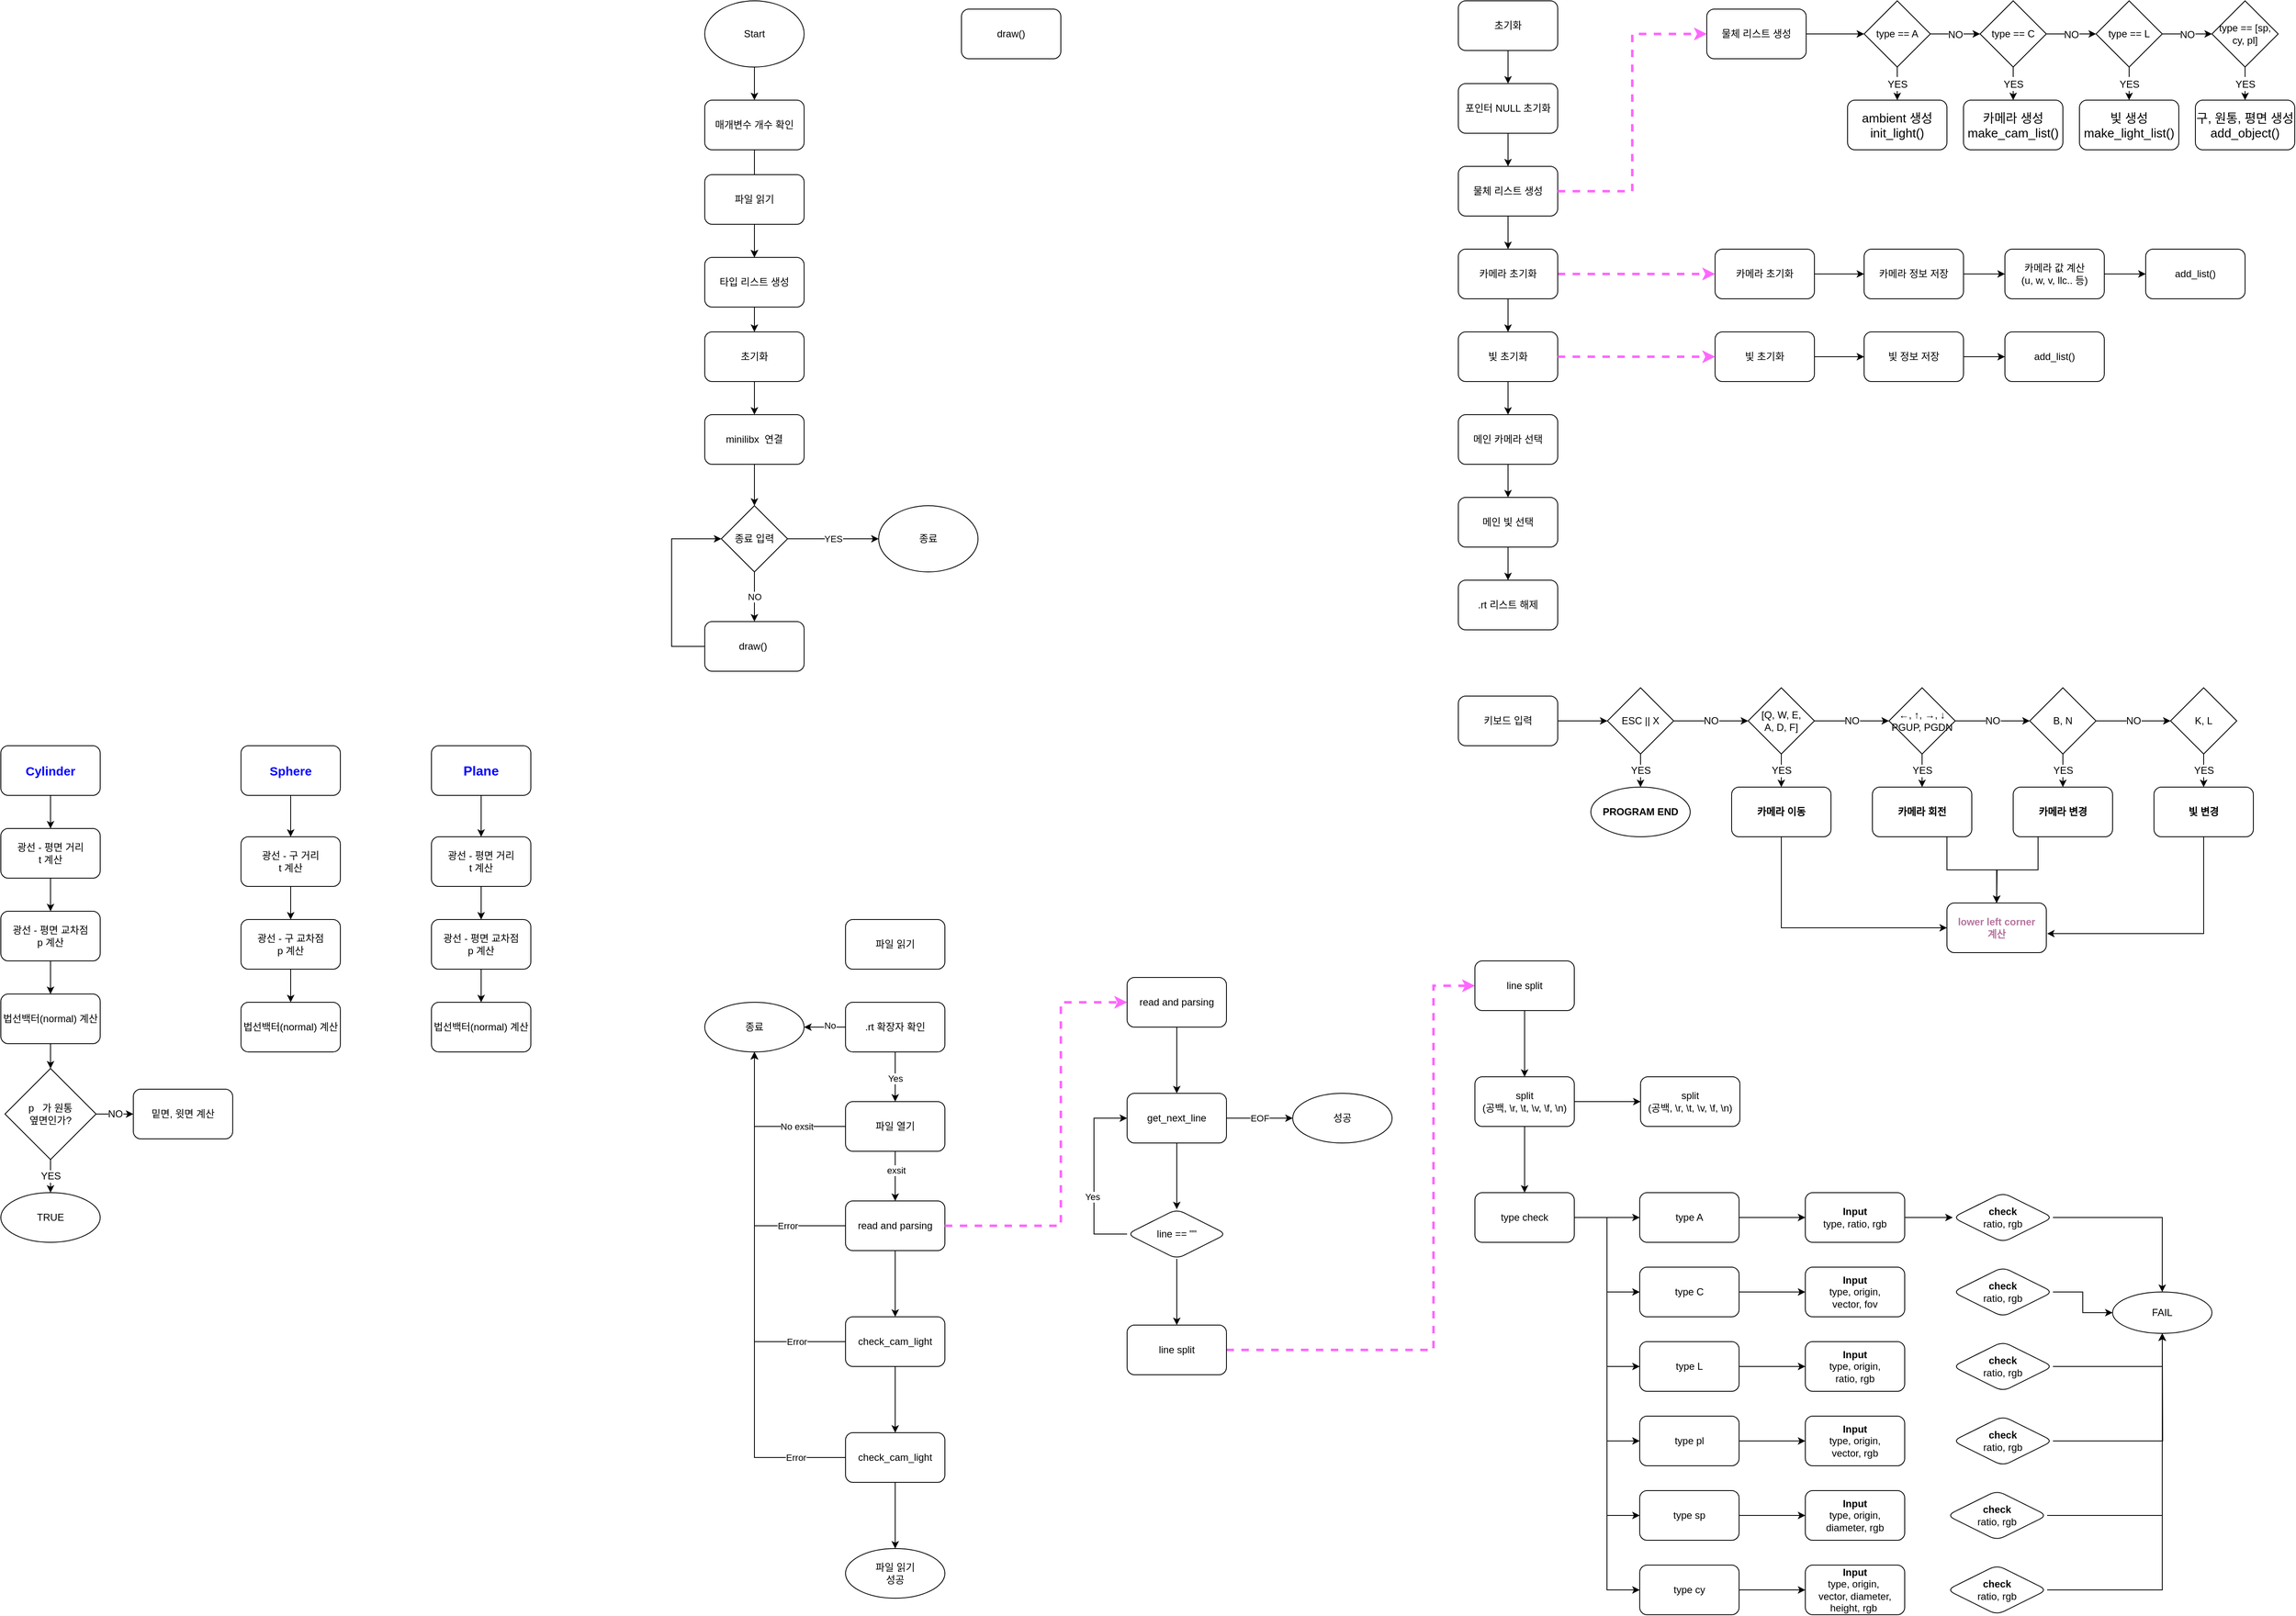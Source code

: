 <mxfile version="16.0.3" type="github">
  <diagram id="cb32SHKDerPAI4BWT1GU" name="Page-1">
    <mxGraphModel dx="2222" dy="775" grid="1" gridSize="10" guides="1" tooltips="1" connect="1" arrows="1" fold="1" page="1" pageScale="1" pageWidth="827" pageHeight="1169" math="0" shadow="0">
      <root>
        <mxCell id="0" />
        <mxCell id="1" parent="0" />
        <mxCell id="uXg0sXjpBSXNvQ2BMyhF-23" value="" style="edgeStyle=orthogonalEdgeStyle;rounded=0;orthogonalLoop=1;jettySize=auto;html=1;" edge="1" parent="1" source="uXg0sXjpBSXNvQ2BMyhF-1" target="uXg0sXjpBSXNvQ2BMyhF-2">
          <mxGeometry relative="1" as="geometry" />
        </mxCell>
        <mxCell id="uXg0sXjpBSXNvQ2BMyhF-1" value="Start" style="ellipse;whiteSpace=wrap;html=1;" vertex="1" parent="1">
          <mxGeometry x="140" y="10" width="120" height="80" as="geometry" />
        </mxCell>
        <mxCell id="uXg0sXjpBSXNvQ2BMyhF-22" value="" style="edgeStyle=orthogonalEdgeStyle;rounded=0;orthogonalLoop=1;jettySize=auto;html=1;" edge="1" parent="1" source="uXg0sXjpBSXNvQ2BMyhF-2" target="uXg0sXjpBSXNvQ2BMyhF-6">
          <mxGeometry relative="1" as="geometry" />
        </mxCell>
        <mxCell id="uXg0sXjpBSXNvQ2BMyhF-2" value="매개변수 개수 확인" style="rounded=1;whiteSpace=wrap;html=1;" vertex="1" parent="1">
          <mxGeometry x="140" y="130" width="120" height="60" as="geometry" />
        </mxCell>
        <mxCell id="fEwSyKmw9O76PpUCjiSf-7" style="edgeStyle=orthogonalEdgeStyle;rounded=0;orthogonalLoop=1;jettySize=auto;html=1;entryX=1;entryY=0.5;entryDx=0;entryDy=0;" edge="1" parent="1" source="uXg0sXjpBSXNvQ2BMyhF-3" target="fEwSyKmw9O76PpUCjiSf-6">
          <mxGeometry relative="1" as="geometry">
            <Array as="points" />
          </mxGeometry>
        </mxCell>
        <mxCell id="fEwSyKmw9O76PpUCjiSf-9" value="No" style="edgeLabel;html=1;align=center;verticalAlign=middle;resizable=0;points=[];" connectable="0" vertex="1" parent="fEwSyKmw9O76PpUCjiSf-7">
          <mxGeometry x="-0.232" y="-2" relative="1" as="geometry">
            <mxPoint as="offset" />
          </mxGeometry>
        </mxCell>
        <mxCell id="fEwSyKmw9O76PpUCjiSf-10" style="edgeStyle=orthogonalEdgeStyle;rounded=0;orthogonalLoop=1;jettySize=auto;html=1;entryX=0.5;entryY=0;entryDx=0;entryDy=0;" edge="1" parent="1" source="uXg0sXjpBSXNvQ2BMyhF-3" target="fEwSyKmw9O76PpUCjiSf-1">
          <mxGeometry relative="1" as="geometry" />
        </mxCell>
        <mxCell id="fEwSyKmw9O76PpUCjiSf-11" value="Yes" style="edgeLabel;html=1;align=center;verticalAlign=middle;resizable=0;points=[];" connectable="0" vertex="1" parent="fEwSyKmw9O76PpUCjiSf-10">
          <mxGeometry x="0.232" relative="1" as="geometry">
            <mxPoint y="-5" as="offset" />
          </mxGeometry>
        </mxCell>
        <mxCell id="uXg0sXjpBSXNvQ2BMyhF-3" value=".rt 확장자 확인" style="rounded=1;whiteSpace=wrap;html=1;" vertex="1" parent="1">
          <mxGeometry x="310" y="1220" width="120" height="60" as="geometry" />
        </mxCell>
        <mxCell id="uXg0sXjpBSXNvQ2BMyhF-21" value="" style="edgeStyle=orthogonalEdgeStyle;rounded=0;orthogonalLoop=1;jettySize=auto;html=1;" edge="1" parent="1" source="uXg0sXjpBSXNvQ2BMyhF-4" target="uXg0sXjpBSXNvQ2BMyhF-6">
          <mxGeometry relative="1" as="geometry" />
        </mxCell>
        <mxCell id="uXg0sXjpBSXNvQ2BMyhF-4" value="파일 읽기" style="rounded=1;whiteSpace=wrap;html=1;" vertex="1" parent="1">
          <mxGeometry x="140" y="220" width="120" height="60" as="geometry" />
        </mxCell>
        <mxCell id="uXg0sXjpBSXNvQ2BMyhF-5" value="파일 읽기" style="rounded=1;whiteSpace=wrap;html=1;" vertex="1" parent="1">
          <mxGeometry x="310" y="1120" width="120" height="60" as="geometry" />
        </mxCell>
        <mxCell id="uXg0sXjpBSXNvQ2BMyhF-20" value="" style="edgeStyle=orthogonalEdgeStyle;rounded=0;orthogonalLoop=1;jettySize=auto;html=1;" edge="1" parent="1" source="uXg0sXjpBSXNvQ2BMyhF-6" target="uXg0sXjpBSXNvQ2BMyhF-7">
          <mxGeometry relative="1" as="geometry" />
        </mxCell>
        <mxCell id="uXg0sXjpBSXNvQ2BMyhF-6" value="타입 리스트 생성" style="rounded=1;whiteSpace=wrap;html=1;" vertex="1" parent="1">
          <mxGeometry x="140" y="320" width="120" height="60" as="geometry" />
        </mxCell>
        <mxCell id="uXg0sXjpBSXNvQ2BMyhF-19" value="" style="edgeStyle=orthogonalEdgeStyle;rounded=0;orthogonalLoop=1;jettySize=auto;html=1;" edge="1" parent="1" source="uXg0sXjpBSXNvQ2BMyhF-7" target="uXg0sXjpBSXNvQ2BMyhF-10">
          <mxGeometry relative="1" as="geometry" />
        </mxCell>
        <mxCell id="uXg0sXjpBSXNvQ2BMyhF-7" value="초기화" style="rounded=1;whiteSpace=wrap;html=1;" vertex="1" parent="1">
          <mxGeometry x="140" y="410" width="120" height="60" as="geometry" />
        </mxCell>
        <mxCell id="uXg0sXjpBSXNvQ2BMyhF-18" value="" style="edgeStyle=orthogonalEdgeStyle;rounded=0;orthogonalLoop=1;jettySize=auto;html=1;" edge="1" parent="1" source="uXg0sXjpBSXNvQ2BMyhF-10" target="uXg0sXjpBSXNvQ2BMyhF-12">
          <mxGeometry relative="1" as="geometry" />
        </mxCell>
        <mxCell id="uXg0sXjpBSXNvQ2BMyhF-10" value="minilibx &amp;nbsp;연결" style="rounded=1;whiteSpace=wrap;html=1;" vertex="1" parent="1">
          <mxGeometry x="140" y="510" width="120" height="60" as="geometry" />
        </mxCell>
        <mxCell id="uXg0sXjpBSXNvQ2BMyhF-15" value="YES" style="edgeStyle=orthogonalEdgeStyle;rounded=0;orthogonalLoop=1;jettySize=auto;html=1;exitX=1;exitY=0.5;exitDx=0;exitDy=0;entryX=0;entryY=0.5;entryDx=0;entryDy=0;" edge="1" parent="1" source="uXg0sXjpBSXNvQ2BMyhF-12" target="uXg0sXjpBSXNvQ2BMyhF-14">
          <mxGeometry relative="1" as="geometry" />
        </mxCell>
        <mxCell id="uXg0sXjpBSXNvQ2BMyhF-16" value="NO" style="edgeStyle=orthogonalEdgeStyle;rounded=0;orthogonalLoop=1;jettySize=auto;html=1;exitX=0.5;exitY=1;exitDx=0;exitDy=0;" edge="1" parent="1" source="uXg0sXjpBSXNvQ2BMyhF-12" target="uXg0sXjpBSXNvQ2BMyhF-13">
          <mxGeometry relative="1" as="geometry" />
        </mxCell>
        <mxCell id="uXg0sXjpBSXNvQ2BMyhF-12" value="종료 입력" style="rhombus;whiteSpace=wrap;html=1;" vertex="1" parent="1">
          <mxGeometry x="160" y="620" width="80" height="80" as="geometry" />
        </mxCell>
        <mxCell id="uXg0sXjpBSXNvQ2BMyhF-17" style="edgeStyle=orthogonalEdgeStyle;rounded=0;orthogonalLoop=1;jettySize=auto;html=1;exitX=0;exitY=0.5;exitDx=0;exitDy=0;entryX=0;entryY=0.5;entryDx=0;entryDy=0;" edge="1" parent="1" source="uXg0sXjpBSXNvQ2BMyhF-13" target="uXg0sXjpBSXNvQ2BMyhF-12">
          <mxGeometry relative="1" as="geometry">
            <Array as="points">
              <mxPoint x="100" y="790" />
              <mxPoint x="100" y="660" />
            </Array>
          </mxGeometry>
        </mxCell>
        <mxCell id="uXg0sXjpBSXNvQ2BMyhF-13" value="draw()&amp;nbsp;" style="rounded=1;whiteSpace=wrap;html=1;" vertex="1" parent="1">
          <mxGeometry x="140" y="760" width="120" height="60" as="geometry" />
        </mxCell>
        <mxCell id="uXg0sXjpBSXNvQ2BMyhF-14" value="종료" style="ellipse;whiteSpace=wrap;html=1;" vertex="1" parent="1">
          <mxGeometry x="350" y="620" width="120" height="80" as="geometry" />
        </mxCell>
        <mxCell id="uXg0sXjpBSXNvQ2BMyhF-24" value="draw()" style="rounded=1;whiteSpace=wrap;html=1;" vertex="1" parent="1">
          <mxGeometry x="450" y="20" width="120" height="60" as="geometry" />
        </mxCell>
        <mxCell id="fEwSyKmw9O76PpUCjiSf-12" style="edgeStyle=orthogonalEdgeStyle;rounded=0;orthogonalLoop=1;jettySize=auto;html=1;entryX=0.5;entryY=1;entryDx=0;entryDy=0;" edge="1" parent="1" source="fEwSyKmw9O76PpUCjiSf-1" target="fEwSyKmw9O76PpUCjiSf-6">
          <mxGeometry relative="1" as="geometry" />
        </mxCell>
        <mxCell id="fEwSyKmw9O76PpUCjiSf-13" value="No exsit" style="edgeLabel;html=1;align=center;verticalAlign=middle;resizable=0;points=[];" connectable="0" vertex="1" parent="fEwSyKmw9O76PpUCjiSf-12">
          <mxGeometry x="-0.169" relative="1" as="geometry">
            <mxPoint x="24" as="offset" />
          </mxGeometry>
        </mxCell>
        <mxCell id="fEwSyKmw9O76PpUCjiSf-16" style="edgeStyle=orthogonalEdgeStyle;rounded=0;orthogonalLoop=1;jettySize=auto;html=1;entryX=0.5;entryY=0;entryDx=0;entryDy=0;" edge="1" parent="1" source="fEwSyKmw9O76PpUCjiSf-1" target="fEwSyKmw9O76PpUCjiSf-14">
          <mxGeometry relative="1" as="geometry" />
        </mxCell>
        <mxCell id="fEwSyKmw9O76PpUCjiSf-17" value="exsit" style="edgeLabel;html=1;align=center;verticalAlign=middle;resizable=0;points=[];" connectable="0" vertex="1" parent="fEwSyKmw9O76PpUCjiSf-16">
          <mxGeometry x="-0.237" y="1" relative="1" as="geometry">
            <mxPoint as="offset" />
          </mxGeometry>
        </mxCell>
        <mxCell id="fEwSyKmw9O76PpUCjiSf-1" value="파일 열기" style="rounded=1;whiteSpace=wrap;html=1;" vertex="1" parent="1">
          <mxGeometry x="310" y="1340" width="120" height="60" as="geometry" />
        </mxCell>
        <mxCell id="fEwSyKmw9O76PpUCjiSf-6" value="종료" style="ellipse;whiteSpace=wrap;html=1;" vertex="1" parent="1">
          <mxGeometry x="140" y="1220" width="120" height="60" as="geometry" />
        </mxCell>
        <mxCell id="uXg0sXjpBSXNvQ2BMyhF-156" value="" style="group" vertex="1" connectable="0" parent="1">
          <mxGeometry x="1050" y="10" width="1010" height="760" as="geometry" />
        </mxCell>
        <mxCell id="uXg0sXjpBSXNvQ2BMyhF-29" value=".rt 리스트 해제" style="rounded=1;whiteSpace=wrap;html=1;" vertex="1" parent="uXg0sXjpBSXNvQ2BMyhF-156">
          <mxGeometry y="700" width="120" height="60" as="geometry" />
        </mxCell>
        <mxCell id="uXg0sXjpBSXNvQ2BMyhF-153" value="" style="group" vertex="1" connectable="0" parent="uXg0sXjpBSXNvQ2BMyhF-156">
          <mxGeometry width="1010" height="660" as="geometry" />
        </mxCell>
        <mxCell id="uXg0sXjpBSXNvQ2BMyhF-115" value="" style="group" vertex="1" connectable="0" parent="uXg0sXjpBSXNvQ2BMyhF-153">
          <mxGeometry x="300" width="710" height="180" as="geometry" />
        </mxCell>
        <mxCell id="uXg0sXjpBSXNvQ2BMyhF-27" value="물체 리스트 생성" style="rounded=1;whiteSpace=wrap;html=1;" vertex="1" parent="uXg0sXjpBSXNvQ2BMyhF-115">
          <mxGeometry y="10" width="120" height="60" as="geometry" />
        </mxCell>
        <mxCell id="uXg0sXjpBSXNvQ2BMyhF-30" value="type == A" style="rhombus;whiteSpace=wrap;html=1;" vertex="1" parent="uXg0sXjpBSXNvQ2BMyhF-115">
          <mxGeometry x="190" width="80" height="80" as="geometry" />
        </mxCell>
        <mxCell id="uXg0sXjpBSXNvQ2BMyhF-106" value="" style="edgeStyle=orthogonalEdgeStyle;rounded=0;orthogonalLoop=1;jettySize=auto;html=1;fontSize=14;fontColor=#0000FF;strokeWidth=1;" edge="1" parent="uXg0sXjpBSXNvQ2BMyhF-115" source="uXg0sXjpBSXNvQ2BMyhF-27" target="uXg0sXjpBSXNvQ2BMyhF-30">
          <mxGeometry relative="1" as="geometry" />
        </mxCell>
        <mxCell id="uXg0sXjpBSXNvQ2BMyhF-37" value="type == C" style="rhombus;whiteSpace=wrap;html=1;" vertex="1" parent="uXg0sXjpBSXNvQ2BMyhF-115">
          <mxGeometry x="330" width="80" height="80" as="geometry" />
        </mxCell>
        <mxCell id="uXg0sXjpBSXNvQ2BMyhF-107" value="&lt;font color=&quot;#000000&quot; style=&quot;font-size: 12px&quot;&gt;NO&lt;/font&gt;" style="edgeStyle=orthogonalEdgeStyle;rounded=0;orthogonalLoop=1;jettySize=auto;html=1;fontSize=14;fontColor=#0000FF;strokeWidth=1;" edge="1" parent="uXg0sXjpBSXNvQ2BMyhF-115" source="uXg0sXjpBSXNvQ2BMyhF-30" target="uXg0sXjpBSXNvQ2BMyhF-37">
          <mxGeometry relative="1" as="geometry" />
        </mxCell>
        <mxCell id="uXg0sXjpBSXNvQ2BMyhF-39" value="type == L" style="rhombus;whiteSpace=wrap;html=1;" vertex="1" parent="uXg0sXjpBSXNvQ2BMyhF-115">
          <mxGeometry x="470" width="80" height="80" as="geometry" />
        </mxCell>
        <mxCell id="uXg0sXjpBSXNvQ2BMyhF-108" value="&lt;font color=&quot;#000000&quot; style=&quot;font-size: 12px&quot;&gt;NO&lt;/font&gt;" style="edgeStyle=orthogonalEdgeStyle;rounded=0;orthogonalLoop=1;jettySize=auto;html=1;fontSize=14;fontColor=#0000FF;strokeWidth=1;" edge="1" parent="uXg0sXjpBSXNvQ2BMyhF-115" source="uXg0sXjpBSXNvQ2BMyhF-37" target="uXg0sXjpBSXNvQ2BMyhF-39">
          <mxGeometry relative="1" as="geometry" />
        </mxCell>
        <mxCell id="uXg0sXjpBSXNvQ2BMyhF-41" value="type == [sp, cy, pl]" style="rhombus;whiteSpace=wrap;html=1;" vertex="1" parent="uXg0sXjpBSXNvQ2BMyhF-115">
          <mxGeometry x="610" width="80" height="80" as="geometry" />
        </mxCell>
        <mxCell id="uXg0sXjpBSXNvQ2BMyhF-109" value="&lt;font color=&quot;#000000&quot; style=&quot;font-size: 12px&quot;&gt;NO&lt;/font&gt;" style="edgeStyle=orthogonalEdgeStyle;rounded=0;orthogonalLoop=1;jettySize=auto;html=1;fontSize=14;fontColor=#0000FF;strokeWidth=1;" edge="1" parent="uXg0sXjpBSXNvQ2BMyhF-115" source="uXg0sXjpBSXNvQ2BMyhF-39" target="uXg0sXjpBSXNvQ2BMyhF-41">
          <mxGeometry relative="1" as="geometry" />
        </mxCell>
        <mxCell id="uXg0sXjpBSXNvQ2BMyhF-47" value="&lt;font style=&quot;font-size: 15px&quot;&gt;ambient 생성&lt;br&gt;init_light()&lt;/font&gt;" style="rounded=1;whiteSpace=wrap;html=1;" vertex="1" parent="uXg0sXjpBSXNvQ2BMyhF-115">
          <mxGeometry x="170" y="120" width="120" height="60" as="geometry" />
        </mxCell>
        <mxCell id="uXg0sXjpBSXNvQ2BMyhF-110" value="&lt;font color=&quot;#000000&quot;&gt;&lt;span style=&quot;font-size: 12px&quot;&gt;YES&lt;/span&gt;&lt;/font&gt;" style="edgeStyle=orthogonalEdgeStyle;rounded=0;orthogonalLoop=1;jettySize=auto;html=1;fontSize=14;fontColor=#0000FF;strokeWidth=1;" edge="1" parent="uXg0sXjpBSXNvQ2BMyhF-115" source="uXg0sXjpBSXNvQ2BMyhF-30" target="uXg0sXjpBSXNvQ2BMyhF-47">
          <mxGeometry relative="1" as="geometry" />
        </mxCell>
        <mxCell id="uXg0sXjpBSXNvQ2BMyhF-49" value="&lt;font style=&quot;font-size: 15px&quot;&gt;카메라 생성&lt;br&gt;make_cam_list()&lt;br&gt;&lt;/font&gt;" style="rounded=1;whiteSpace=wrap;html=1;" vertex="1" parent="uXg0sXjpBSXNvQ2BMyhF-115">
          <mxGeometry x="310" y="120" width="120" height="60" as="geometry" />
        </mxCell>
        <mxCell id="uXg0sXjpBSXNvQ2BMyhF-111" value="&lt;font color=&quot;#000000&quot; style=&quot;font-size: 12px&quot;&gt;YES&lt;/font&gt;" style="edgeStyle=orthogonalEdgeStyle;rounded=0;orthogonalLoop=1;jettySize=auto;html=1;fontSize=14;fontColor=#0000FF;strokeWidth=1;" edge="1" parent="uXg0sXjpBSXNvQ2BMyhF-115" source="uXg0sXjpBSXNvQ2BMyhF-37" target="uXg0sXjpBSXNvQ2BMyhF-49">
          <mxGeometry relative="1" as="geometry" />
        </mxCell>
        <mxCell id="uXg0sXjpBSXNvQ2BMyhF-50" value="&lt;font style=&quot;font-size: 15px&quot;&gt;빛 생성&lt;br&gt;make_light_list()&lt;br&gt;&lt;/font&gt;" style="rounded=1;whiteSpace=wrap;html=1;" vertex="1" parent="uXg0sXjpBSXNvQ2BMyhF-115">
          <mxGeometry x="450" y="120" width="120" height="60" as="geometry" />
        </mxCell>
        <mxCell id="uXg0sXjpBSXNvQ2BMyhF-112" value="&lt;font style=&quot;font-size: 12px&quot; color=&quot;#000000&quot;&gt;&lt;font style=&quot;font-size: 12px&quot;&gt;YE&lt;/font&gt;S&lt;/font&gt;" style="edgeStyle=orthogonalEdgeStyle;rounded=0;orthogonalLoop=1;jettySize=auto;html=1;fontSize=14;fontColor=#0000FF;strokeWidth=1;" edge="1" parent="uXg0sXjpBSXNvQ2BMyhF-115" source="uXg0sXjpBSXNvQ2BMyhF-39" target="uXg0sXjpBSXNvQ2BMyhF-50">
          <mxGeometry relative="1" as="geometry" />
        </mxCell>
        <mxCell id="uXg0sXjpBSXNvQ2BMyhF-51" value="&lt;font style=&quot;font-size: 15px&quot;&gt;구, 원통, 평면 생성&lt;br&gt;add_object()&lt;br&gt;&lt;/font&gt;" style="rounded=1;whiteSpace=wrap;html=1;" vertex="1" parent="uXg0sXjpBSXNvQ2BMyhF-115">
          <mxGeometry x="590" y="120" width="120" height="60" as="geometry" />
        </mxCell>
        <mxCell id="uXg0sXjpBSXNvQ2BMyhF-113" value="&lt;font color=&quot;#000000&quot; style=&quot;font-size: 12px&quot;&gt;YES&lt;/font&gt;" style="edgeStyle=orthogonalEdgeStyle;rounded=0;orthogonalLoop=1;jettySize=auto;html=1;fontSize=14;fontColor=#0000FF;strokeWidth=1;" edge="1" parent="uXg0sXjpBSXNvQ2BMyhF-115" source="uXg0sXjpBSXNvQ2BMyhF-41" target="uXg0sXjpBSXNvQ2BMyhF-51">
          <mxGeometry relative="1" as="geometry" />
        </mxCell>
        <mxCell id="uXg0sXjpBSXNvQ2BMyhF-124" value="" style="group" vertex="1" connectable="0" parent="uXg0sXjpBSXNvQ2BMyhF-153">
          <mxGeometry x="310" y="300" width="640" height="60" as="geometry" />
        </mxCell>
        <mxCell id="uXg0sXjpBSXNvQ2BMyhF-105" value="카메라 초기화" style="rounded=1;whiteSpace=wrap;html=1;" vertex="1" parent="uXg0sXjpBSXNvQ2BMyhF-124">
          <mxGeometry width="120" height="60" as="geometry" />
        </mxCell>
        <mxCell id="uXg0sXjpBSXNvQ2BMyhF-117" value="카메라 정보 저장" style="rounded=1;whiteSpace=wrap;html=1;" vertex="1" parent="uXg0sXjpBSXNvQ2BMyhF-124">
          <mxGeometry x="180" width="120" height="60" as="geometry" />
        </mxCell>
        <mxCell id="uXg0sXjpBSXNvQ2BMyhF-120" value="" style="edgeStyle=orthogonalEdgeStyle;rounded=0;orthogonalLoop=1;jettySize=auto;html=1;fontSize=12;fontColor=#000000;strokeWidth=1;" edge="1" parent="uXg0sXjpBSXNvQ2BMyhF-124" source="uXg0sXjpBSXNvQ2BMyhF-105" target="uXg0sXjpBSXNvQ2BMyhF-117">
          <mxGeometry relative="1" as="geometry" />
        </mxCell>
        <mxCell id="uXg0sXjpBSXNvQ2BMyhF-118" value="카메라 값 계산&lt;br&gt;(u, w, v, llc.. 등)" style="rounded=1;whiteSpace=wrap;html=1;" vertex="1" parent="uXg0sXjpBSXNvQ2BMyhF-124">
          <mxGeometry x="350" width="120" height="60" as="geometry" />
        </mxCell>
        <mxCell id="uXg0sXjpBSXNvQ2BMyhF-121" value="" style="edgeStyle=orthogonalEdgeStyle;rounded=0;orthogonalLoop=1;jettySize=auto;html=1;fontSize=12;fontColor=#000000;strokeWidth=1;" edge="1" parent="uXg0sXjpBSXNvQ2BMyhF-124" source="uXg0sXjpBSXNvQ2BMyhF-117" target="uXg0sXjpBSXNvQ2BMyhF-118">
          <mxGeometry relative="1" as="geometry" />
        </mxCell>
        <mxCell id="uXg0sXjpBSXNvQ2BMyhF-119" value="add_list()" style="rounded=1;whiteSpace=wrap;html=1;" vertex="1" parent="uXg0sXjpBSXNvQ2BMyhF-124">
          <mxGeometry x="520" width="120" height="60" as="geometry" />
        </mxCell>
        <mxCell id="uXg0sXjpBSXNvQ2BMyhF-122" value="" style="edgeStyle=orthogonalEdgeStyle;rounded=0;orthogonalLoop=1;jettySize=auto;html=1;fontSize=12;fontColor=#000000;strokeWidth=1;" edge="1" parent="uXg0sXjpBSXNvQ2BMyhF-124" source="uXg0sXjpBSXNvQ2BMyhF-118" target="uXg0sXjpBSXNvQ2BMyhF-119">
          <mxGeometry relative="1" as="geometry" />
        </mxCell>
        <mxCell id="uXg0sXjpBSXNvQ2BMyhF-125" style="edgeStyle=orthogonalEdgeStyle;rounded=0;orthogonalLoop=1;jettySize=auto;html=1;fontSize=12;fontColor=#000000;strokeWidth=3;strokeColor=#FF66FF;dashed=1;fillColor=#e1d5e7;" edge="1" parent="uXg0sXjpBSXNvQ2BMyhF-153" source="uXg0sXjpBSXNvQ2BMyhF-9" target="uXg0sXjpBSXNvQ2BMyhF-105">
          <mxGeometry relative="1" as="geometry" />
        </mxCell>
        <mxCell id="uXg0sXjpBSXNvQ2BMyhF-145" value="" style="group" vertex="1" connectable="0" parent="uXg0sXjpBSXNvQ2BMyhF-153">
          <mxGeometry x="310" y="400" width="470" height="60" as="geometry" />
        </mxCell>
        <mxCell id="uXg0sXjpBSXNvQ2BMyhF-138" value="빛 초기화" style="rounded=1;whiteSpace=wrap;html=1;" vertex="1" parent="uXg0sXjpBSXNvQ2BMyhF-145">
          <mxGeometry width="120" height="60" as="geometry" />
        </mxCell>
        <mxCell id="uXg0sXjpBSXNvQ2BMyhF-139" value="빛 정보 저장" style="rounded=1;whiteSpace=wrap;html=1;" vertex="1" parent="uXg0sXjpBSXNvQ2BMyhF-145">
          <mxGeometry x="180" width="120" height="60" as="geometry" />
        </mxCell>
        <mxCell id="uXg0sXjpBSXNvQ2BMyhF-142" value="" style="edgeStyle=orthogonalEdgeStyle;rounded=0;orthogonalLoop=1;jettySize=auto;html=1;fontSize=12;fontColor=#000000;strokeWidth=1;" edge="1" parent="uXg0sXjpBSXNvQ2BMyhF-145" source="uXg0sXjpBSXNvQ2BMyhF-138" target="uXg0sXjpBSXNvQ2BMyhF-139">
          <mxGeometry relative="1" as="geometry" />
        </mxCell>
        <mxCell id="uXg0sXjpBSXNvQ2BMyhF-140" value="add_list()" style="rounded=1;whiteSpace=wrap;html=1;" vertex="1" parent="uXg0sXjpBSXNvQ2BMyhF-145">
          <mxGeometry x="350" width="120" height="60" as="geometry" />
        </mxCell>
        <mxCell id="uXg0sXjpBSXNvQ2BMyhF-143" value="" style="edgeStyle=orthogonalEdgeStyle;rounded=0;orthogonalLoop=1;jettySize=auto;html=1;fontSize=12;fontColor=#000000;strokeWidth=1;" edge="1" parent="uXg0sXjpBSXNvQ2BMyhF-145" source="uXg0sXjpBSXNvQ2BMyhF-139" target="uXg0sXjpBSXNvQ2BMyhF-140">
          <mxGeometry relative="1" as="geometry" />
        </mxCell>
        <mxCell id="uXg0sXjpBSXNvQ2BMyhF-152" value="" style="group" vertex="1" connectable="0" parent="uXg0sXjpBSXNvQ2BMyhF-153">
          <mxGeometry width="120" height="660" as="geometry" />
        </mxCell>
        <mxCell id="uXg0sXjpBSXNvQ2BMyhF-8" value="초기화" style="rounded=1;whiteSpace=wrap;html=1;" vertex="1" parent="uXg0sXjpBSXNvQ2BMyhF-152">
          <mxGeometry width="120" height="60" as="geometry" />
        </mxCell>
        <mxCell id="uXg0sXjpBSXNvQ2BMyhF-9" value="카메라 초기화" style="rounded=1;whiteSpace=wrap;html=1;" vertex="1" parent="uXg0sXjpBSXNvQ2BMyhF-152">
          <mxGeometry y="300" width="120" height="60" as="geometry" />
        </mxCell>
        <mxCell id="uXg0sXjpBSXNvQ2BMyhF-25" value="포인터 NULL 초기화" style="rounded=1;whiteSpace=wrap;html=1;" vertex="1" parent="uXg0sXjpBSXNvQ2BMyhF-152">
          <mxGeometry y="100" width="120" height="60" as="geometry" />
        </mxCell>
        <mxCell id="uXg0sXjpBSXNvQ2BMyhF-58" value="" style="edgeStyle=orthogonalEdgeStyle;rounded=0;orthogonalLoop=1;jettySize=auto;html=1;fontSize=12;" edge="1" parent="uXg0sXjpBSXNvQ2BMyhF-152" source="uXg0sXjpBSXNvQ2BMyhF-8" target="uXg0sXjpBSXNvQ2BMyhF-25">
          <mxGeometry relative="1" as="geometry" />
        </mxCell>
        <mxCell id="uXg0sXjpBSXNvQ2BMyhF-63" value="" style="edgeStyle=orthogonalEdgeStyle;rounded=0;orthogonalLoop=1;jettySize=auto;html=1;fontSize=12;strokeWidth=1;" edge="1" parent="uXg0sXjpBSXNvQ2BMyhF-152" source="uXg0sXjpBSXNvQ2BMyhF-26" target="uXg0sXjpBSXNvQ2BMyhF-9">
          <mxGeometry relative="1" as="geometry" />
        </mxCell>
        <mxCell id="uXg0sXjpBSXNvQ2BMyhF-26" value="물체 리스트 생성" style="rounded=1;whiteSpace=wrap;html=1;" vertex="1" parent="uXg0sXjpBSXNvQ2BMyhF-152">
          <mxGeometry y="200" width="120" height="60" as="geometry" />
        </mxCell>
        <mxCell id="uXg0sXjpBSXNvQ2BMyhF-59" value="" style="edgeStyle=orthogonalEdgeStyle;rounded=0;orthogonalLoop=1;jettySize=auto;html=1;fontSize=12;" edge="1" parent="uXg0sXjpBSXNvQ2BMyhF-152" source="uXg0sXjpBSXNvQ2BMyhF-25" target="uXg0sXjpBSXNvQ2BMyhF-26">
          <mxGeometry relative="1" as="geometry" />
        </mxCell>
        <mxCell id="uXg0sXjpBSXNvQ2BMyhF-28" value="빛 초기화" style="rounded=1;whiteSpace=wrap;html=1;" vertex="1" parent="uXg0sXjpBSXNvQ2BMyhF-152">
          <mxGeometry y="400" width="120" height="60" as="geometry" />
        </mxCell>
        <mxCell id="uXg0sXjpBSXNvQ2BMyhF-64" value="" style="edgeStyle=orthogonalEdgeStyle;rounded=0;orthogonalLoop=1;jettySize=auto;html=1;fontSize=12;strokeWidth=1;" edge="1" parent="uXg0sXjpBSXNvQ2BMyhF-152" source="uXg0sXjpBSXNvQ2BMyhF-9" target="uXg0sXjpBSXNvQ2BMyhF-28">
          <mxGeometry relative="1" as="geometry" />
        </mxCell>
        <mxCell id="uXg0sXjpBSXNvQ2BMyhF-146" value="메인 카메라 선택" style="rounded=1;whiteSpace=wrap;html=1;" vertex="1" parent="uXg0sXjpBSXNvQ2BMyhF-152">
          <mxGeometry y="500" width="120" height="60" as="geometry" />
        </mxCell>
        <mxCell id="uXg0sXjpBSXNvQ2BMyhF-148" value="" style="edgeStyle=orthogonalEdgeStyle;rounded=0;orthogonalLoop=1;jettySize=auto;html=1;fontSize=12;fontColor=#000000;strokeWidth=1;" edge="1" parent="uXg0sXjpBSXNvQ2BMyhF-152" source="uXg0sXjpBSXNvQ2BMyhF-28" target="uXg0sXjpBSXNvQ2BMyhF-146">
          <mxGeometry relative="1" as="geometry" />
        </mxCell>
        <mxCell id="uXg0sXjpBSXNvQ2BMyhF-147" value="메인 빛 선택" style="rounded=1;whiteSpace=wrap;html=1;" vertex="1" parent="uXg0sXjpBSXNvQ2BMyhF-152">
          <mxGeometry y="600" width="120" height="60" as="geometry" />
        </mxCell>
        <mxCell id="uXg0sXjpBSXNvQ2BMyhF-150" value="" style="edgeStyle=orthogonalEdgeStyle;rounded=0;orthogonalLoop=1;jettySize=auto;html=1;fontSize=12;fontColor=#000000;strokeWidth=1;" edge="1" parent="uXg0sXjpBSXNvQ2BMyhF-152" source="uXg0sXjpBSXNvQ2BMyhF-146" target="uXg0sXjpBSXNvQ2BMyhF-147">
          <mxGeometry relative="1" as="geometry" />
        </mxCell>
        <mxCell id="uXg0sXjpBSXNvQ2BMyhF-60" style="edgeStyle=orthogonalEdgeStyle;rounded=0;orthogonalLoop=1;jettySize=auto;html=1;entryX=0;entryY=0.5;entryDx=0;entryDy=0;fontSize=12;strokeWidth=3;dashed=1;fillColor=#f8cecc;strokeColor=#FF66FF;" edge="1" parent="uXg0sXjpBSXNvQ2BMyhF-153" source="uXg0sXjpBSXNvQ2BMyhF-26" target="uXg0sXjpBSXNvQ2BMyhF-27">
          <mxGeometry relative="1" as="geometry" />
        </mxCell>
        <mxCell id="uXg0sXjpBSXNvQ2BMyhF-144" style="edgeStyle=orthogonalEdgeStyle;rounded=0;orthogonalLoop=1;jettySize=auto;html=1;entryX=0;entryY=0.5;entryDx=0;entryDy=0;fontSize=12;fontColor=#000000;strokeWidth=3;dashed=1;fillColor=#e1d5e7;strokeColor=#FF66FF;" edge="1" parent="uXg0sXjpBSXNvQ2BMyhF-153" source="uXg0sXjpBSXNvQ2BMyhF-28" target="uXg0sXjpBSXNvQ2BMyhF-138">
          <mxGeometry relative="1" as="geometry" />
        </mxCell>
        <mxCell id="uXg0sXjpBSXNvQ2BMyhF-155" value="" style="edgeStyle=orthogonalEdgeStyle;rounded=0;orthogonalLoop=1;jettySize=auto;html=1;fontSize=12;fontColor=#000000;strokeColor=#000000;strokeWidth=1;" edge="1" parent="uXg0sXjpBSXNvQ2BMyhF-156" source="uXg0sXjpBSXNvQ2BMyhF-147" target="uXg0sXjpBSXNvQ2BMyhF-29">
          <mxGeometry relative="1" as="geometry" />
        </mxCell>
        <mxCell id="fEwSyKmw9O76PpUCjiSf-18" style="edgeStyle=orthogonalEdgeStyle;rounded=0;orthogonalLoop=1;jettySize=auto;html=1;entryX=0.5;entryY=1;entryDx=0;entryDy=0;" edge="1" parent="1" source="fEwSyKmw9O76PpUCjiSf-14" target="fEwSyKmw9O76PpUCjiSf-6">
          <mxGeometry relative="1" as="geometry" />
        </mxCell>
        <mxCell id="fEwSyKmw9O76PpUCjiSf-19" value="Error" style="edgeLabel;html=1;align=center;verticalAlign=middle;resizable=0;points=[];" connectable="0" vertex="1" parent="fEwSyKmw9O76PpUCjiSf-18">
          <mxGeometry x="-0.336" y="-1" relative="1" as="geometry">
            <mxPoint x="36" y="1" as="offset" />
          </mxGeometry>
        </mxCell>
        <mxCell id="uXg0sXjpBSXNvQ2BMyhF-163" value="" style="group" vertex="1" connectable="0" parent="1">
          <mxGeometry x="-420" y="910" width="120" height="370" as="geometry" />
        </mxCell>
        <mxCell id="uXg0sXjpBSXNvQ2BMyhF-68" value="&lt;font style=&quot;font-size: 15px&quot; color=&quot;#0000ff&quot;&gt;&lt;b&gt;Sphere&lt;/b&gt;&lt;/font&gt;" style="rounded=1;whiteSpace=wrap;html=1;fontSize=12;" vertex="1" parent="uXg0sXjpBSXNvQ2BMyhF-163">
          <mxGeometry width="120" height="60" as="geometry" />
        </mxCell>
        <mxCell id="uXg0sXjpBSXNvQ2BMyhF-157" value="광선 - 구 거리&lt;br&gt;t 계산" style="rounded=1;whiteSpace=wrap;html=1;fontSize=12;fontColor=#000000;strokeColor=#000000;" vertex="1" parent="uXg0sXjpBSXNvQ2BMyhF-163">
          <mxGeometry y="110" width="120" height="60" as="geometry" />
        </mxCell>
        <mxCell id="uXg0sXjpBSXNvQ2BMyhF-160" value="" style="edgeStyle=orthogonalEdgeStyle;rounded=0;orthogonalLoop=1;jettySize=auto;html=1;fontSize=12;fontColor=#000000;strokeColor=#000000;strokeWidth=1;" edge="1" parent="uXg0sXjpBSXNvQ2BMyhF-163" source="uXg0sXjpBSXNvQ2BMyhF-68" target="uXg0sXjpBSXNvQ2BMyhF-157">
          <mxGeometry relative="1" as="geometry" />
        </mxCell>
        <mxCell id="uXg0sXjpBSXNvQ2BMyhF-158" value="광선 - 구 교차점&lt;br&gt;p 계산" style="rounded=1;whiteSpace=wrap;html=1;fontSize=12;fontColor=#000000;strokeColor=#000000;" vertex="1" parent="uXg0sXjpBSXNvQ2BMyhF-163">
          <mxGeometry y="210" width="120" height="60" as="geometry" />
        </mxCell>
        <mxCell id="uXg0sXjpBSXNvQ2BMyhF-161" value="" style="edgeStyle=orthogonalEdgeStyle;rounded=0;orthogonalLoop=1;jettySize=auto;html=1;fontSize=12;fontColor=#000000;strokeColor=#000000;strokeWidth=1;" edge="1" parent="uXg0sXjpBSXNvQ2BMyhF-163" source="uXg0sXjpBSXNvQ2BMyhF-157" target="uXg0sXjpBSXNvQ2BMyhF-158">
          <mxGeometry relative="1" as="geometry" />
        </mxCell>
        <mxCell id="uXg0sXjpBSXNvQ2BMyhF-159" value="법선백터(normal) 계산" style="rounded=1;whiteSpace=wrap;html=1;fontSize=12;fontColor=#000000;strokeColor=#000000;" vertex="1" parent="uXg0sXjpBSXNvQ2BMyhF-163">
          <mxGeometry y="310" width="120" height="60" as="geometry" />
        </mxCell>
        <mxCell id="uXg0sXjpBSXNvQ2BMyhF-162" value="" style="edgeStyle=orthogonalEdgeStyle;rounded=0;orthogonalLoop=1;jettySize=auto;html=1;fontSize=12;fontColor=#000000;strokeColor=#000000;strokeWidth=1;" edge="1" parent="uXg0sXjpBSXNvQ2BMyhF-163" source="uXg0sXjpBSXNvQ2BMyhF-158" target="uXg0sXjpBSXNvQ2BMyhF-159">
          <mxGeometry relative="1" as="geometry" />
        </mxCell>
        <mxCell id="fEwSyKmw9O76PpUCjiSf-21" value="" style="edgeStyle=orthogonalEdgeStyle;rounded=0;orthogonalLoop=1;jettySize=auto;html=1;" edge="1" parent="1" source="fEwSyKmw9O76PpUCjiSf-14" target="fEwSyKmw9O76PpUCjiSf-20">
          <mxGeometry relative="1" as="geometry" />
        </mxCell>
        <mxCell id="uXg0sXjpBSXNvQ2BMyhF-177" value="" style="group" vertex="1" connectable="0" parent="1">
          <mxGeometry x="-190" y="910" width="120" height="370" as="geometry" />
        </mxCell>
        <mxCell id="uXg0sXjpBSXNvQ2BMyhF-69" value="&lt;b&gt;&lt;font style=&quot;font-size: 16px&quot; color=&quot;#0000ff&quot;&gt;Plane&lt;/font&gt;&lt;/b&gt;" style="rounded=1;whiteSpace=wrap;html=1;fontSize=12;" vertex="1" parent="uXg0sXjpBSXNvQ2BMyhF-177">
          <mxGeometry width="120" height="60" as="geometry" />
        </mxCell>
        <mxCell id="uXg0sXjpBSXNvQ2BMyhF-166" value="광선 - 평면 거리&lt;br&gt;t 계산" style="rounded=1;whiteSpace=wrap;html=1;fontSize=12;fontColor=#000000;strokeColor=#000000;" vertex="1" parent="uXg0sXjpBSXNvQ2BMyhF-177">
          <mxGeometry y="110" width="120" height="60" as="geometry" />
        </mxCell>
        <mxCell id="uXg0sXjpBSXNvQ2BMyhF-169" value="" style="edgeStyle=orthogonalEdgeStyle;rounded=0;orthogonalLoop=1;jettySize=auto;html=1;fontSize=12;fontColor=#000000;strokeColor=#000000;strokeWidth=1;" edge="1" parent="uXg0sXjpBSXNvQ2BMyhF-177" source="uXg0sXjpBSXNvQ2BMyhF-69" target="uXg0sXjpBSXNvQ2BMyhF-166">
          <mxGeometry relative="1" as="geometry" />
        </mxCell>
        <mxCell id="uXg0sXjpBSXNvQ2BMyhF-167" value="광선 - 평면 교차점&lt;br&gt;p 계산" style="rounded=1;whiteSpace=wrap;html=1;fontSize=12;fontColor=#000000;strokeColor=#000000;" vertex="1" parent="uXg0sXjpBSXNvQ2BMyhF-177">
          <mxGeometry y="210" width="120" height="60" as="geometry" />
        </mxCell>
        <mxCell id="uXg0sXjpBSXNvQ2BMyhF-170" value="" style="edgeStyle=orthogonalEdgeStyle;rounded=0;orthogonalLoop=1;jettySize=auto;html=1;fontSize=12;fontColor=#000000;strokeColor=#000000;strokeWidth=1;" edge="1" parent="uXg0sXjpBSXNvQ2BMyhF-177" source="uXg0sXjpBSXNvQ2BMyhF-166" target="uXg0sXjpBSXNvQ2BMyhF-167">
          <mxGeometry relative="1" as="geometry" />
        </mxCell>
        <mxCell id="uXg0sXjpBSXNvQ2BMyhF-168" value="법선백터(normal) 계산" style="rounded=1;whiteSpace=wrap;html=1;fontSize=12;fontColor=#000000;strokeColor=#000000;" vertex="1" parent="uXg0sXjpBSXNvQ2BMyhF-177">
          <mxGeometry y="310" width="120" height="60" as="geometry" />
        </mxCell>
        <mxCell id="uXg0sXjpBSXNvQ2BMyhF-171" value="" style="edgeStyle=orthogonalEdgeStyle;rounded=0;orthogonalLoop=1;jettySize=auto;html=1;fontSize=12;fontColor=#000000;strokeColor=#000000;strokeWidth=1;" edge="1" parent="uXg0sXjpBSXNvQ2BMyhF-177" source="uXg0sXjpBSXNvQ2BMyhF-167" target="uXg0sXjpBSXNvQ2BMyhF-168">
          <mxGeometry relative="1" as="geometry" />
        </mxCell>
        <mxCell id="fEwSyKmw9O76PpUCjiSf-14" value="read and parsing" style="rounded=1;whiteSpace=wrap;html=1;" vertex="1" parent="1">
          <mxGeometry x="310" y="1460" width="120" height="60" as="geometry" />
        </mxCell>
        <mxCell id="uXg0sXjpBSXNvQ2BMyhF-189" value="" style="group" vertex="1" connectable="0" parent="1">
          <mxGeometry x="-710" y="910" width="280" height="600" as="geometry" />
        </mxCell>
        <mxCell id="uXg0sXjpBSXNvQ2BMyhF-238" value="" style="edgeStyle=orthogonalEdgeStyle;rounded=0;orthogonalLoop=1;jettySize=auto;html=1;fontSize=12;fontColor=#000000;strokeColor=#000000;strokeWidth=1;" edge="1" parent="uXg0sXjpBSXNvQ2BMyhF-189" source="uXg0sXjpBSXNvQ2BMyhF-70" target="uXg0sXjpBSXNvQ2BMyhF-173">
          <mxGeometry relative="1" as="geometry" />
        </mxCell>
        <mxCell id="uXg0sXjpBSXNvQ2BMyhF-70" value="&lt;b&gt;&lt;font style=&quot;font-size: 15px&quot; color=&quot;#0000ff&quot;&gt;Cylinder&lt;/font&gt;&lt;/b&gt;" style="rounded=1;whiteSpace=wrap;html=1;fontSize=12;" vertex="1" parent="uXg0sXjpBSXNvQ2BMyhF-189">
          <mxGeometry width="120" height="60" as="geometry" />
        </mxCell>
        <mxCell id="uXg0sXjpBSXNvQ2BMyhF-173" value="광선 - 평면 거리&lt;br&gt;t 계산" style="rounded=1;whiteSpace=wrap;html=1;fontSize=12;fontColor=#000000;strokeColor=#000000;" vertex="1" parent="uXg0sXjpBSXNvQ2BMyhF-189">
          <mxGeometry y="100" width="120" height="60" as="geometry" />
        </mxCell>
        <mxCell id="uXg0sXjpBSXNvQ2BMyhF-175" value="광선 - 평면 교차점&lt;br&gt;p 계산" style="rounded=1;whiteSpace=wrap;html=1;fontSize=12;fontColor=#000000;strokeColor=#000000;" vertex="1" parent="uXg0sXjpBSXNvQ2BMyhF-189">
          <mxGeometry y="200" width="120" height="60" as="geometry" />
        </mxCell>
        <mxCell id="uXg0sXjpBSXNvQ2BMyhF-172" value="" style="edgeStyle=orthogonalEdgeStyle;rounded=0;orthogonalLoop=1;jettySize=auto;html=1;fontSize=12;fontColor=#000000;strokeColor=#000000;strokeWidth=1;" edge="1" parent="uXg0sXjpBSXNvQ2BMyhF-189" source="uXg0sXjpBSXNvQ2BMyhF-173" target="uXg0sXjpBSXNvQ2BMyhF-175">
          <mxGeometry relative="1" as="geometry" />
        </mxCell>
        <mxCell id="uXg0sXjpBSXNvQ2BMyhF-176" value="법선백터(normal) 계산" style="rounded=1;whiteSpace=wrap;html=1;fontSize=12;fontColor=#000000;strokeColor=#000000;" vertex="1" parent="uXg0sXjpBSXNvQ2BMyhF-189">
          <mxGeometry y="300" width="120" height="60" as="geometry" />
        </mxCell>
        <mxCell id="uXg0sXjpBSXNvQ2BMyhF-174" value="" style="edgeStyle=orthogonalEdgeStyle;rounded=0;orthogonalLoop=1;jettySize=auto;html=1;fontSize=12;fontColor=#000000;strokeColor=#000000;strokeWidth=1;" edge="1" parent="uXg0sXjpBSXNvQ2BMyhF-189" source="uXg0sXjpBSXNvQ2BMyhF-175" target="uXg0sXjpBSXNvQ2BMyhF-176">
          <mxGeometry relative="1" as="geometry" />
        </mxCell>
        <mxCell id="uXg0sXjpBSXNvQ2BMyhF-179" value="p &amp;nbsp; 가 원통 &lt;br&gt;옆면인가?" style="rhombus;whiteSpace=wrap;html=1;fontSize=12;fontColor=#000000;strokeColor=#000000;" vertex="1" parent="uXg0sXjpBSXNvQ2BMyhF-189">
          <mxGeometry x="5" y="390" width="110" height="110" as="geometry" />
        </mxCell>
        <mxCell id="uXg0sXjpBSXNvQ2BMyhF-180" value="" style="edgeStyle=orthogonalEdgeStyle;rounded=0;orthogonalLoop=1;jettySize=auto;html=1;fontSize=12;fontColor=#000000;strokeColor=#000000;strokeWidth=1;" edge="1" parent="uXg0sXjpBSXNvQ2BMyhF-189" source="uXg0sXjpBSXNvQ2BMyhF-176" target="uXg0sXjpBSXNvQ2BMyhF-179">
          <mxGeometry relative="1" as="geometry" />
        </mxCell>
        <mxCell id="uXg0sXjpBSXNvQ2BMyhF-181" value="TRUE" style="ellipse;whiteSpace=wrap;html=1;strokeColor=#000000;fontColor=#000000;" vertex="1" parent="uXg0sXjpBSXNvQ2BMyhF-189">
          <mxGeometry y="540" width="120" height="60" as="geometry" />
        </mxCell>
        <mxCell id="uXg0sXjpBSXNvQ2BMyhF-182" value="YES" style="edgeStyle=orthogonalEdgeStyle;rounded=0;orthogonalLoop=1;jettySize=auto;html=1;fontSize=12;fontColor=#000000;strokeColor=#000000;strokeWidth=1;" edge="1" parent="uXg0sXjpBSXNvQ2BMyhF-189" source="uXg0sXjpBSXNvQ2BMyhF-179" target="uXg0sXjpBSXNvQ2BMyhF-181">
          <mxGeometry relative="1" as="geometry" />
        </mxCell>
        <mxCell id="uXg0sXjpBSXNvQ2BMyhF-185" value="밑면, 윗면 계산" style="rounded=1;whiteSpace=wrap;html=1;fontSize=12;fontColor=#000000;strokeColor=#000000;" vertex="1" parent="uXg0sXjpBSXNvQ2BMyhF-189">
          <mxGeometry x="160" y="415" width="120" height="60" as="geometry" />
        </mxCell>
        <mxCell id="uXg0sXjpBSXNvQ2BMyhF-186" value="NO" style="edgeStyle=orthogonalEdgeStyle;rounded=0;orthogonalLoop=1;jettySize=auto;html=1;fontSize=12;fontColor=#000000;strokeColor=#000000;strokeWidth=1;" edge="1" parent="uXg0sXjpBSXNvQ2BMyhF-189" source="uXg0sXjpBSXNvQ2BMyhF-179" target="uXg0sXjpBSXNvQ2BMyhF-185">
          <mxGeometry relative="1" as="geometry" />
        </mxCell>
        <mxCell id="fEwSyKmw9O76PpUCjiSf-22" style="edgeStyle=orthogonalEdgeStyle;rounded=0;orthogonalLoop=1;jettySize=auto;html=1;entryX=0.5;entryY=1;entryDx=0;entryDy=0;" edge="1" parent="1" source="fEwSyKmw9O76PpUCjiSf-20" target="fEwSyKmw9O76PpUCjiSf-6">
          <mxGeometry relative="1" as="geometry">
            <mxPoint x="590" y="1280" as="targetPoint" />
          </mxGeometry>
        </mxCell>
        <mxCell id="fEwSyKmw9O76PpUCjiSf-23" value="Error" style="edgeLabel;html=1;align=center;verticalAlign=middle;resizable=0;points=[];" connectable="0" vertex="1" parent="fEwSyKmw9O76PpUCjiSf-22">
          <mxGeometry x="-0.55" y="-3" relative="1" as="geometry">
            <mxPoint x="44" y="3" as="offset" />
          </mxGeometry>
        </mxCell>
        <mxCell id="uXg0sXjpBSXNvQ2BMyhF-237" value="" style="group" vertex="1" connectable="0" parent="1">
          <mxGeometry x="1050" y="840" width="960" height="320" as="geometry" />
        </mxCell>
        <mxCell id="uXg0sXjpBSXNvQ2BMyhF-190" value="키보드 입력" style="rounded=1;whiteSpace=wrap;html=1;fontSize=12;fontColor=#000000;strokeColor=#000000;" vertex="1" parent="uXg0sXjpBSXNvQ2BMyhF-237">
          <mxGeometry y="10" width="120" height="60" as="geometry" />
        </mxCell>
        <mxCell id="uXg0sXjpBSXNvQ2BMyhF-212" value="" style="group" vertex="1" connectable="0" parent="uXg0sXjpBSXNvQ2BMyhF-237">
          <mxGeometry x="160" width="120" height="180" as="geometry" />
        </mxCell>
        <mxCell id="uXg0sXjpBSXNvQ2BMyhF-191" value="ESC || X" style="rhombus;whiteSpace=wrap;html=1;fontSize=12;fontColor=#000000;strokeColor=#000000;" vertex="1" parent="uXg0sXjpBSXNvQ2BMyhF-212">
          <mxGeometry x="20" width="80" height="80" as="geometry" />
        </mxCell>
        <mxCell id="uXg0sXjpBSXNvQ2BMyhF-192" value="&lt;b&gt;PROGRAM END&lt;/b&gt;" style="ellipse;whiteSpace=wrap;html=1;strokeColor=#000000;fontColor=#000000;" vertex="1" parent="uXg0sXjpBSXNvQ2BMyhF-212">
          <mxGeometry y="120" width="120" height="60" as="geometry" />
        </mxCell>
        <mxCell id="uXg0sXjpBSXNvQ2BMyhF-193" value="YES" style="edgeStyle=orthogonalEdgeStyle;rounded=0;orthogonalLoop=1;jettySize=auto;html=1;fontSize=12;fontColor=#000000;strokeColor=#000000;strokeWidth=1;" edge="1" parent="uXg0sXjpBSXNvQ2BMyhF-212" source="uXg0sXjpBSXNvQ2BMyhF-191" target="uXg0sXjpBSXNvQ2BMyhF-192">
          <mxGeometry relative="1" as="geometry" />
        </mxCell>
        <mxCell id="uXg0sXjpBSXNvQ2BMyhF-194" value="" style="edgeStyle=orthogonalEdgeStyle;rounded=0;orthogonalLoop=1;jettySize=auto;html=1;fontSize=12;fontColor=#000000;strokeColor=#000000;strokeWidth=1;" edge="1" parent="uXg0sXjpBSXNvQ2BMyhF-237" source="uXg0sXjpBSXNvQ2BMyhF-190" target="uXg0sXjpBSXNvQ2BMyhF-191">
          <mxGeometry relative="1" as="geometry" />
        </mxCell>
        <mxCell id="uXg0sXjpBSXNvQ2BMyhF-213" value="NO" style="edgeStyle=orthogonalEdgeStyle;rounded=0;orthogonalLoop=1;jettySize=auto;html=1;fontSize=12;fontColor=#000000;strokeColor=#000000;strokeWidth=1;" edge="1" parent="uXg0sXjpBSXNvQ2BMyhF-237" source="uXg0sXjpBSXNvQ2BMyhF-191" target="uXg0sXjpBSXNvQ2BMyhF-195">
          <mxGeometry relative="1" as="geometry" />
        </mxCell>
        <mxCell id="uXg0sXjpBSXNvQ2BMyhF-217" value="&lt;b&gt;&lt;font color=&quot;#b5739d&quot;&gt;lower left corner&lt;br&gt;계산&lt;/font&gt;&lt;/b&gt;" style="rounded=1;whiteSpace=wrap;html=1;fontSize=12;fontColor=#000000;strokeColor=#000000;" vertex="1" parent="uXg0sXjpBSXNvQ2BMyhF-237">
          <mxGeometry x="590" y="260" width="120" height="60" as="geometry" />
        </mxCell>
        <mxCell id="uXg0sXjpBSXNvQ2BMyhF-195" value="[Q, W, E,&lt;br&gt;A, D, F]" style="rhombus;whiteSpace=wrap;html=1;fontSize=12;fontColor=#000000;strokeColor=#000000;" vertex="1" parent="uXg0sXjpBSXNvQ2BMyhF-237">
          <mxGeometry x="350" width="80" height="80" as="geometry" />
        </mxCell>
        <mxCell id="uXg0sXjpBSXNvQ2BMyhF-233" style="edgeStyle=orthogonalEdgeStyle;rounded=0;orthogonalLoop=1;jettySize=auto;html=1;exitX=0.5;exitY=1;exitDx=0;exitDy=0;entryX=0;entryY=0.5;entryDx=0;entryDy=0;fontSize=12;fontColor=#000000;strokeColor=#000000;strokeWidth=1;" edge="1" parent="uXg0sXjpBSXNvQ2BMyhF-237" source="uXg0sXjpBSXNvQ2BMyhF-222" target="uXg0sXjpBSXNvQ2BMyhF-217">
          <mxGeometry relative="1" as="geometry" />
        </mxCell>
        <mxCell id="uXg0sXjpBSXNvQ2BMyhF-222" value="&lt;b&gt;카메라 이동&lt;/b&gt;" style="rounded=1;whiteSpace=wrap;html=1;fontSize=12;fontColor=#000000;strokeColor=#000000;" vertex="1" parent="uXg0sXjpBSXNvQ2BMyhF-237">
          <mxGeometry x="330" y="120" width="120" height="60" as="geometry" />
        </mxCell>
        <mxCell id="uXg0sXjpBSXNvQ2BMyhF-227" value="YES" style="edgeStyle=orthogonalEdgeStyle;rounded=0;orthogonalLoop=1;jettySize=auto;html=1;fontSize=12;fontColor=#000000;strokeColor=#000000;strokeWidth=1;" edge="1" parent="uXg0sXjpBSXNvQ2BMyhF-237" source="uXg0sXjpBSXNvQ2BMyhF-195" target="uXg0sXjpBSXNvQ2BMyhF-222">
          <mxGeometry relative="1" as="geometry" />
        </mxCell>
        <mxCell id="uXg0sXjpBSXNvQ2BMyhF-199" value="←, ↑, →, ↓&lt;br&gt;PGUP, PGDN" style="rhombus;whiteSpace=wrap;html=1;fontSize=12;fontColor=#000000;strokeColor=#000000;" vertex="1" parent="uXg0sXjpBSXNvQ2BMyhF-237">
          <mxGeometry x="520" width="80" height="80" as="geometry" />
        </mxCell>
        <mxCell id="uXg0sXjpBSXNvQ2BMyhF-214" value="NO" style="edgeStyle=orthogonalEdgeStyle;rounded=0;orthogonalLoop=1;jettySize=auto;html=1;fontSize=12;fontColor=#000000;strokeColor=#000000;strokeWidth=1;" edge="1" parent="uXg0sXjpBSXNvQ2BMyhF-237" source="uXg0sXjpBSXNvQ2BMyhF-195" target="uXg0sXjpBSXNvQ2BMyhF-199">
          <mxGeometry relative="1" as="geometry" />
        </mxCell>
        <mxCell id="uXg0sXjpBSXNvQ2BMyhF-202" value="B, N" style="rhombus;whiteSpace=wrap;html=1;fontSize=12;fontColor=#000000;strokeColor=#000000;" vertex="1" parent="uXg0sXjpBSXNvQ2BMyhF-237">
          <mxGeometry x="690" width="80" height="80" as="geometry" />
        </mxCell>
        <mxCell id="uXg0sXjpBSXNvQ2BMyhF-215" value="NO" style="edgeStyle=orthogonalEdgeStyle;rounded=0;orthogonalLoop=1;jettySize=auto;html=1;fontSize=12;fontColor=#000000;strokeColor=#000000;strokeWidth=1;" edge="1" parent="uXg0sXjpBSXNvQ2BMyhF-237" source="uXg0sXjpBSXNvQ2BMyhF-199" target="uXg0sXjpBSXNvQ2BMyhF-202">
          <mxGeometry relative="1" as="geometry" />
        </mxCell>
        <mxCell id="uXg0sXjpBSXNvQ2BMyhF-207" value="" style="group" vertex="1" connectable="0" parent="uXg0sXjpBSXNvQ2BMyhF-237">
          <mxGeometry x="860" width="80" height="80" as="geometry" />
        </mxCell>
        <mxCell id="uXg0sXjpBSXNvQ2BMyhF-205" value="K, L" style="rhombus;whiteSpace=wrap;html=1;fontSize=12;fontColor=#000000;strokeColor=#000000;" vertex="1" parent="uXg0sXjpBSXNvQ2BMyhF-207">
          <mxGeometry width="80" height="80" as="geometry" />
        </mxCell>
        <mxCell id="uXg0sXjpBSXNvQ2BMyhF-216" value="NO" style="edgeStyle=orthogonalEdgeStyle;rounded=0;orthogonalLoop=1;jettySize=auto;html=1;fontSize=12;fontColor=#000000;strokeColor=#000000;strokeWidth=1;" edge="1" parent="uXg0sXjpBSXNvQ2BMyhF-237" source="uXg0sXjpBSXNvQ2BMyhF-202" target="uXg0sXjpBSXNvQ2BMyhF-205">
          <mxGeometry relative="1" as="geometry" />
        </mxCell>
        <mxCell id="uXg0sXjpBSXNvQ2BMyhF-236" style="edgeStyle=orthogonalEdgeStyle;rounded=0;orthogonalLoop=1;jettySize=auto;html=1;exitX=0.75;exitY=1;exitDx=0;exitDy=0;fontSize=12;fontColor=#000000;strokeColor=#000000;strokeWidth=1;" edge="1" parent="uXg0sXjpBSXNvQ2BMyhF-237" source="uXg0sXjpBSXNvQ2BMyhF-224">
          <mxGeometry relative="1" as="geometry">
            <mxPoint x="650" y="260" as="targetPoint" />
          </mxGeometry>
        </mxCell>
        <mxCell id="uXg0sXjpBSXNvQ2BMyhF-224" value="&lt;b&gt;카메라 회전&lt;/b&gt;" style="rounded=1;whiteSpace=wrap;html=1;fontSize=12;fontColor=#000000;strokeColor=#000000;" vertex="1" parent="uXg0sXjpBSXNvQ2BMyhF-237">
          <mxGeometry x="500" y="120" width="120" height="60" as="geometry" />
        </mxCell>
        <mxCell id="uXg0sXjpBSXNvQ2BMyhF-228" value="YES" style="edgeStyle=orthogonalEdgeStyle;rounded=0;orthogonalLoop=1;jettySize=auto;html=1;fontSize=12;fontColor=#000000;strokeColor=#000000;strokeWidth=1;" edge="1" parent="uXg0sXjpBSXNvQ2BMyhF-237" source="uXg0sXjpBSXNvQ2BMyhF-199" target="uXg0sXjpBSXNvQ2BMyhF-224">
          <mxGeometry relative="1" as="geometry" />
        </mxCell>
        <mxCell id="uXg0sXjpBSXNvQ2BMyhF-235" style="edgeStyle=orthogonalEdgeStyle;rounded=0;orthogonalLoop=1;jettySize=auto;html=1;exitX=0.25;exitY=1;exitDx=0;exitDy=0;fontSize=12;fontColor=#000000;strokeColor=#000000;strokeWidth=1;" edge="1" parent="uXg0sXjpBSXNvQ2BMyhF-237" source="uXg0sXjpBSXNvQ2BMyhF-225" target="uXg0sXjpBSXNvQ2BMyhF-217">
          <mxGeometry relative="1" as="geometry" />
        </mxCell>
        <mxCell id="uXg0sXjpBSXNvQ2BMyhF-225" value="&lt;b&gt;카메라 변경&lt;/b&gt;" style="rounded=1;whiteSpace=wrap;html=1;fontSize=12;fontColor=#000000;strokeColor=#000000;" vertex="1" parent="uXg0sXjpBSXNvQ2BMyhF-237">
          <mxGeometry x="670" y="120" width="120" height="60" as="geometry" />
        </mxCell>
        <mxCell id="uXg0sXjpBSXNvQ2BMyhF-229" value="YES" style="edgeStyle=orthogonalEdgeStyle;rounded=0;orthogonalLoop=1;jettySize=auto;html=1;fontSize=12;fontColor=#000000;strokeColor=#000000;strokeWidth=1;" edge="1" parent="uXg0sXjpBSXNvQ2BMyhF-237" source="uXg0sXjpBSXNvQ2BMyhF-202" target="uXg0sXjpBSXNvQ2BMyhF-225">
          <mxGeometry relative="1" as="geometry" />
        </mxCell>
        <mxCell id="uXg0sXjpBSXNvQ2BMyhF-234" style="edgeStyle=orthogonalEdgeStyle;rounded=0;orthogonalLoop=1;jettySize=auto;html=1;entryX=1.008;entryY=0.617;entryDx=0;entryDy=0;entryPerimeter=0;fontSize=12;fontColor=#000000;strokeColor=#000000;strokeWidth=1;" edge="1" parent="uXg0sXjpBSXNvQ2BMyhF-237" source="uXg0sXjpBSXNvQ2BMyhF-226" target="uXg0sXjpBSXNvQ2BMyhF-217">
          <mxGeometry relative="1" as="geometry">
            <Array as="points">
              <mxPoint x="900" y="297" />
            </Array>
          </mxGeometry>
        </mxCell>
        <mxCell id="uXg0sXjpBSXNvQ2BMyhF-226" value="&lt;b&gt;빛 변경&lt;/b&gt;" style="rounded=1;whiteSpace=wrap;html=1;fontSize=12;fontColor=#000000;strokeColor=#000000;" vertex="1" parent="uXg0sXjpBSXNvQ2BMyhF-237">
          <mxGeometry x="840" y="120" width="120" height="60" as="geometry" />
        </mxCell>
        <mxCell id="uXg0sXjpBSXNvQ2BMyhF-230" value="YES" style="edgeStyle=orthogonalEdgeStyle;rounded=0;orthogonalLoop=1;jettySize=auto;html=1;fontSize=12;fontColor=#000000;strokeColor=#000000;strokeWidth=1;" edge="1" parent="uXg0sXjpBSXNvQ2BMyhF-237" source="uXg0sXjpBSXNvQ2BMyhF-205" target="uXg0sXjpBSXNvQ2BMyhF-226">
          <mxGeometry relative="1" as="geometry" />
        </mxCell>
        <mxCell id="fEwSyKmw9O76PpUCjiSf-25" value="" style="edgeStyle=orthogonalEdgeStyle;rounded=0;orthogonalLoop=1;jettySize=auto;html=1;" edge="1" parent="1" source="fEwSyKmw9O76PpUCjiSf-20" target="fEwSyKmw9O76PpUCjiSf-24">
          <mxGeometry relative="1" as="geometry" />
        </mxCell>
        <mxCell id="fEwSyKmw9O76PpUCjiSf-32" value="" style="edgeStyle=orthogonalEdgeStyle;rounded=0;orthogonalLoop=1;jettySize=auto;html=1;dashed=1;strokeWidth=3;endSize=6;exitX=1;exitY=0.5;exitDx=0;exitDy=0;strokeColor=#FF66FF;" edge="1" parent="1" source="fEwSyKmw9O76PpUCjiSf-14" target="fEwSyKmw9O76PpUCjiSf-31">
          <mxGeometry relative="1" as="geometry">
            <Array as="points">
              <mxPoint x="570" y="1490" />
              <mxPoint x="570" y="1220" />
            </Array>
          </mxGeometry>
        </mxCell>
        <mxCell id="fEwSyKmw9O76PpUCjiSf-20" value="check_cam_light" style="rounded=1;whiteSpace=wrap;html=1;" vertex="1" parent="1">
          <mxGeometry x="310" y="1600" width="120" height="60" as="geometry" />
        </mxCell>
        <mxCell id="fEwSyKmw9O76PpUCjiSf-26" style="edgeStyle=orthogonalEdgeStyle;rounded=0;orthogonalLoop=1;jettySize=auto;html=1;entryX=0.5;entryY=1;entryDx=0;entryDy=0;" edge="1" parent="1" source="fEwSyKmw9O76PpUCjiSf-24" target="fEwSyKmw9O76PpUCjiSf-6">
          <mxGeometry relative="1" as="geometry" />
        </mxCell>
        <mxCell id="fEwSyKmw9O76PpUCjiSf-27" value="Error" style="edgeLabel;html=1;align=center;verticalAlign=middle;resizable=0;points=[];" connectable="0" vertex="1" parent="fEwSyKmw9O76PpUCjiSf-26">
          <mxGeometry x="-0.884" y="1" relative="1" as="geometry">
            <mxPoint x="-25" y="-1" as="offset" />
          </mxGeometry>
        </mxCell>
        <mxCell id="fEwSyKmw9O76PpUCjiSf-30" value="" style="edgeStyle=orthogonalEdgeStyle;rounded=0;orthogonalLoop=1;jettySize=auto;html=1;" edge="1" parent="1" source="fEwSyKmw9O76PpUCjiSf-24" target="fEwSyKmw9O76PpUCjiSf-29">
          <mxGeometry relative="1" as="geometry" />
        </mxCell>
        <mxCell id="fEwSyKmw9O76PpUCjiSf-24" value="check_cam_light" style="rounded=1;whiteSpace=wrap;html=1;" vertex="1" parent="1">
          <mxGeometry x="310" y="1740" width="120" height="60" as="geometry" />
        </mxCell>
        <mxCell id="fEwSyKmw9O76PpUCjiSf-29" value="파일 읽기&lt;br&gt;성공" style="ellipse;whiteSpace=wrap;html=1;rounded=1;" vertex="1" parent="1">
          <mxGeometry x="310" y="1880" width="120" height="60" as="geometry" />
        </mxCell>
        <mxCell id="fEwSyKmw9O76PpUCjiSf-36" value="" style="edgeStyle=orthogonalEdgeStyle;rounded=0;orthogonalLoop=1;jettySize=auto;html=1;endSize=6;strokeWidth=1;" edge="1" parent="1" source="fEwSyKmw9O76PpUCjiSf-31" target="fEwSyKmw9O76PpUCjiSf-35">
          <mxGeometry relative="1" as="geometry" />
        </mxCell>
        <mxCell id="fEwSyKmw9O76PpUCjiSf-31" value="read and parsing" style="rounded=1;whiteSpace=wrap;html=1;" vertex="1" parent="1">
          <mxGeometry x="650" y="1190" width="120" height="60" as="geometry" />
        </mxCell>
        <mxCell id="fEwSyKmw9O76PpUCjiSf-39" value="" style="edgeStyle=orthogonalEdgeStyle;rounded=0;orthogonalLoop=1;jettySize=auto;html=1;endSize=6;strokeWidth=1;" edge="1" parent="1" source="fEwSyKmw9O76PpUCjiSf-35" target="fEwSyKmw9O76PpUCjiSf-38">
          <mxGeometry relative="1" as="geometry" />
        </mxCell>
        <mxCell id="fEwSyKmw9O76PpUCjiSf-40" value="EOF" style="edgeLabel;html=1;align=center;verticalAlign=middle;resizable=0;points=[];" connectable="0" vertex="1" parent="fEwSyKmw9O76PpUCjiSf-39">
          <mxGeometry x="0.245" relative="1" as="geometry">
            <mxPoint x="-10" as="offset" />
          </mxGeometry>
        </mxCell>
        <mxCell id="fEwSyKmw9O76PpUCjiSf-48" value="" style="edgeStyle=orthogonalEdgeStyle;rounded=0;orthogonalLoop=1;jettySize=auto;html=1;endSize=6;strokeWidth=1;" edge="1" parent="1" source="fEwSyKmw9O76PpUCjiSf-35" target="fEwSyKmw9O76PpUCjiSf-47">
          <mxGeometry relative="1" as="geometry" />
        </mxCell>
        <mxCell id="fEwSyKmw9O76PpUCjiSf-35" value="get_next_line" style="rounded=1;whiteSpace=wrap;html=1;" vertex="1" parent="1">
          <mxGeometry x="650" y="1330" width="120" height="60" as="geometry" />
        </mxCell>
        <mxCell id="fEwSyKmw9O76PpUCjiSf-38" value="성공" style="ellipse;whiteSpace=wrap;html=1;rounded=1;" vertex="1" parent="1">
          <mxGeometry x="850" y="1330" width="120" height="60" as="geometry" />
        </mxCell>
        <mxCell id="fEwSyKmw9O76PpUCjiSf-51" style="edgeStyle=orthogonalEdgeStyle;rounded=0;orthogonalLoop=1;jettySize=auto;html=1;entryX=0;entryY=0.5;entryDx=0;entryDy=0;endSize=6;strokeWidth=1;" edge="1" parent="1" source="fEwSyKmw9O76PpUCjiSf-47" target="fEwSyKmw9O76PpUCjiSf-35">
          <mxGeometry relative="1" as="geometry">
            <Array as="points">
              <mxPoint x="610" y="1500" />
              <mxPoint x="610" y="1360" />
            </Array>
          </mxGeometry>
        </mxCell>
        <mxCell id="fEwSyKmw9O76PpUCjiSf-52" value="Yes" style="edgeLabel;html=1;align=center;verticalAlign=middle;resizable=0;points=[];" connectable="0" vertex="1" parent="fEwSyKmw9O76PpUCjiSf-51">
          <mxGeometry x="-0.228" y="2" relative="1" as="geometry">
            <mxPoint as="offset" />
          </mxGeometry>
        </mxCell>
        <mxCell id="fEwSyKmw9O76PpUCjiSf-54" value="" style="edgeStyle=orthogonalEdgeStyle;rounded=0;orthogonalLoop=1;jettySize=auto;html=1;endSize=6;strokeWidth=1;" edge="1" parent="1" source="fEwSyKmw9O76PpUCjiSf-47" target="fEwSyKmw9O76PpUCjiSf-53">
          <mxGeometry relative="1" as="geometry" />
        </mxCell>
        <mxCell id="fEwSyKmw9O76PpUCjiSf-47" value="line == &quot;&quot;" style="rhombus;whiteSpace=wrap;html=1;rounded=1;" vertex="1" parent="1">
          <mxGeometry x="650" y="1470" width="120" height="60" as="geometry" />
        </mxCell>
        <mxCell id="fEwSyKmw9O76PpUCjiSf-57" value="" style="edgeStyle=orthogonalEdgeStyle;rounded=0;orthogonalLoop=1;jettySize=auto;html=1;endSize=6;strokeWidth=3;dashed=1;strokeColor=#FF66FF;" edge="1" parent="1" source="fEwSyKmw9O76PpUCjiSf-53" target="fEwSyKmw9O76PpUCjiSf-56">
          <mxGeometry relative="1" as="geometry">
            <Array as="points">
              <mxPoint x="1020" y="1640" />
              <mxPoint x="1020" y="1200" />
            </Array>
          </mxGeometry>
        </mxCell>
        <mxCell id="fEwSyKmw9O76PpUCjiSf-53" value="line split" style="whiteSpace=wrap;html=1;rounded=1;" vertex="1" parent="1">
          <mxGeometry x="650" y="1610" width="120" height="60" as="geometry" />
        </mxCell>
        <mxCell id="fEwSyKmw9O76PpUCjiSf-59" value="" style="edgeStyle=orthogonalEdgeStyle;rounded=0;orthogonalLoop=1;jettySize=auto;html=1;endSize=6;strokeWidth=1;" edge="1" parent="1" source="fEwSyKmw9O76PpUCjiSf-56" target="fEwSyKmw9O76PpUCjiSf-58">
          <mxGeometry relative="1" as="geometry" />
        </mxCell>
        <mxCell id="fEwSyKmw9O76PpUCjiSf-56" value="line split" style="whiteSpace=wrap;html=1;rounded=1;" vertex="1" parent="1">
          <mxGeometry x="1070" y="1170" width="120" height="60" as="geometry" />
        </mxCell>
        <mxCell id="fEwSyKmw9O76PpUCjiSf-61" value="" style="edgeStyle=orthogonalEdgeStyle;rounded=0;orthogonalLoop=1;jettySize=auto;html=1;endSize=6;strokeWidth=1;" edge="1" parent="1" source="fEwSyKmw9O76PpUCjiSf-58" target="fEwSyKmw9O76PpUCjiSf-60">
          <mxGeometry relative="1" as="geometry" />
        </mxCell>
        <mxCell id="fEwSyKmw9O76PpUCjiSf-63" value="" style="edgeStyle=orthogonalEdgeStyle;rounded=0;orthogonalLoop=1;jettySize=auto;html=1;endSize=6;strokeWidth=1;" edge="1" parent="1" source="fEwSyKmw9O76PpUCjiSf-58" target="fEwSyKmw9O76PpUCjiSf-62">
          <mxGeometry relative="1" as="geometry" />
        </mxCell>
        <mxCell id="fEwSyKmw9O76PpUCjiSf-58" value="split&lt;br&gt;(공백, \r, \t, \v, \f, \n)" style="whiteSpace=wrap;html=1;rounded=1;" vertex="1" parent="1">
          <mxGeometry x="1070" y="1310" width="120" height="60" as="geometry" />
        </mxCell>
        <mxCell id="fEwSyKmw9O76PpUCjiSf-60" value="split&lt;br&gt;(공백, \r, \t, \v, \f, \n)" style="whiteSpace=wrap;html=1;rounded=1;" vertex="1" parent="1">
          <mxGeometry x="1270" y="1310" width="120" height="60" as="geometry" />
        </mxCell>
        <mxCell id="fEwSyKmw9O76PpUCjiSf-80" style="edgeStyle=orthogonalEdgeStyle;rounded=0;orthogonalLoop=1;jettySize=auto;html=1;entryX=0;entryY=0.5;entryDx=0;entryDy=0;endSize=6;strokeWidth=1;" edge="1" parent="1" source="fEwSyKmw9O76PpUCjiSf-62" target="fEwSyKmw9O76PpUCjiSf-68">
          <mxGeometry relative="1" as="geometry" />
        </mxCell>
        <mxCell id="fEwSyKmw9O76PpUCjiSf-81" style="edgeStyle=orthogonalEdgeStyle;rounded=0;orthogonalLoop=1;jettySize=auto;html=1;entryX=0;entryY=0.5;entryDx=0;entryDy=0;endSize=6;strokeWidth=1;" edge="1" parent="1" source="fEwSyKmw9O76PpUCjiSf-62" target="fEwSyKmw9O76PpUCjiSf-71">
          <mxGeometry relative="1" as="geometry" />
        </mxCell>
        <mxCell id="fEwSyKmw9O76PpUCjiSf-82" style="edgeStyle=orthogonalEdgeStyle;rounded=0;orthogonalLoop=1;jettySize=auto;html=1;entryX=0;entryY=0.5;entryDx=0;entryDy=0;endSize=6;strokeWidth=1;" edge="1" parent="1" source="fEwSyKmw9O76PpUCjiSf-62" target="fEwSyKmw9O76PpUCjiSf-76">
          <mxGeometry relative="1" as="geometry" />
        </mxCell>
        <mxCell id="fEwSyKmw9O76PpUCjiSf-83" style="edgeStyle=orthogonalEdgeStyle;rounded=0;orthogonalLoop=1;jettySize=auto;html=1;entryX=0;entryY=0.5;entryDx=0;entryDy=0;endSize=6;strokeWidth=1;" edge="1" parent="1" source="fEwSyKmw9O76PpUCjiSf-62" target="fEwSyKmw9O76PpUCjiSf-72">
          <mxGeometry relative="1" as="geometry" />
        </mxCell>
        <mxCell id="fEwSyKmw9O76PpUCjiSf-84" style="edgeStyle=orthogonalEdgeStyle;rounded=0;orthogonalLoop=1;jettySize=auto;html=1;entryX=0;entryY=0.5;entryDx=0;entryDy=0;endSize=6;strokeWidth=1;" edge="1" parent="1" source="fEwSyKmw9O76PpUCjiSf-62" target="fEwSyKmw9O76PpUCjiSf-74">
          <mxGeometry relative="1" as="geometry" />
        </mxCell>
        <mxCell id="fEwSyKmw9O76PpUCjiSf-85" style="edgeStyle=orthogonalEdgeStyle;rounded=0;orthogonalLoop=1;jettySize=auto;html=1;entryX=0;entryY=0.5;entryDx=0;entryDy=0;endSize=6;strokeWidth=1;" edge="1" parent="1" source="fEwSyKmw9O76PpUCjiSf-62" target="fEwSyKmw9O76PpUCjiSf-73">
          <mxGeometry relative="1" as="geometry" />
        </mxCell>
        <mxCell id="fEwSyKmw9O76PpUCjiSf-62" value="type check" style="whiteSpace=wrap;html=1;rounded=1;" vertex="1" parent="1">
          <mxGeometry x="1070" y="1450" width="120" height="60" as="geometry" />
        </mxCell>
        <mxCell id="fEwSyKmw9O76PpUCjiSf-87" value="" style="edgeStyle=orthogonalEdgeStyle;rounded=0;orthogonalLoop=1;jettySize=auto;html=1;endSize=6;strokeWidth=1;" edge="1" parent="1" source="fEwSyKmw9O76PpUCjiSf-68" target="fEwSyKmw9O76PpUCjiSf-86">
          <mxGeometry relative="1" as="geometry" />
        </mxCell>
        <mxCell id="fEwSyKmw9O76PpUCjiSf-68" value="type A" style="whiteSpace=wrap;html=1;rounded=1;" vertex="1" parent="1">
          <mxGeometry x="1269" y="1450" width="120" height="60" as="geometry" />
        </mxCell>
        <mxCell id="fEwSyKmw9O76PpUCjiSf-89" value="" style="edgeStyle=orthogonalEdgeStyle;rounded=0;orthogonalLoop=1;jettySize=auto;html=1;endSize=6;strokeWidth=1;" edge="1" parent="1" source="fEwSyKmw9O76PpUCjiSf-71" target="fEwSyKmw9O76PpUCjiSf-88">
          <mxGeometry relative="1" as="geometry" />
        </mxCell>
        <mxCell id="fEwSyKmw9O76PpUCjiSf-71" value="type C" style="whiteSpace=wrap;html=1;rounded=1;" vertex="1" parent="1">
          <mxGeometry x="1269" y="1540" width="120" height="60" as="geometry" />
        </mxCell>
        <mxCell id="fEwSyKmw9O76PpUCjiSf-93" value="" style="edgeStyle=orthogonalEdgeStyle;rounded=0;orthogonalLoop=1;jettySize=auto;html=1;endSize=6;strokeWidth=1;" edge="1" parent="1" source="fEwSyKmw9O76PpUCjiSf-72" target="fEwSyKmw9O76PpUCjiSf-92">
          <mxGeometry relative="1" as="geometry" />
        </mxCell>
        <mxCell id="fEwSyKmw9O76PpUCjiSf-72" value="type pl" style="whiteSpace=wrap;html=1;rounded=1;" vertex="1" parent="1">
          <mxGeometry x="1269" y="1720" width="120" height="60" as="geometry" />
        </mxCell>
        <mxCell id="fEwSyKmw9O76PpUCjiSf-97" value="" style="edgeStyle=orthogonalEdgeStyle;rounded=0;orthogonalLoop=1;jettySize=auto;html=1;endSize=6;strokeWidth=1;" edge="1" parent="1" source="fEwSyKmw9O76PpUCjiSf-73" target="fEwSyKmw9O76PpUCjiSf-96">
          <mxGeometry relative="1" as="geometry" />
        </mxCell>
        <mxCell id="fEwSyKmw9O76PpUCjiSf-73" value="type cy" style="whiteSpace=wrap;html=1;rounded=1;" vertex="1" parent="1">
          <mxGeometry x="1269" y="1900" width="120" height="60" as="geometry" />
        </mxCell>
        <mxCell id="fEwSyKmw9O76PpUCjiSf-95" value="" style="edgeStyle=orthogonalEdgeStyle;rounded=0;orthogonalLoop=1;jettySize=auto;html=1;endSize=6;strokeWidth=1;" edge="1" parent="1" source="fEwSyKmw9O76PpUCjiSf-74" target="fEwSyKmw9O76PpUCjiSf-94">
          <mxGeometry relative="1" as="geometry" />
        </mxCell>
        <mxCell id="fEwSyKmw9O76PpUCjiSf-74" value="type sp" style="whiteSpace=wrap;html=1;rounded=1;" vertex="1" parent="1">
          <mxGeometry x="1269" y="1810" width="120" height="60" as="geometry" />
        </mxCell>
        <mxCell id="fEwSyKmw9O76PpUCjiSf-91" value="" style="edgeStyle=orthogonalEdgeStyle;rounded=0;orthogonalLoop=1;jettySize=auto;html=1;endSize=6;strokeWidth=1;" edge="1" parent="1" source="fEwSyKmw9O76PpUCjiSf-76" target="fEwSyKmw9O76PpUCjiSf-90">
          <mxGeometry relative="1" as="geometry" />
        </mxCell>
        <mxCell id="fEwSyKmw9O76PpUCjiSf-76" value="type L" style="whiteSpace=wrap;html=1;rounded=1;" vertex="1" parent="1">
          <mxGeometry x="1269" y="1630" width="120" height="60" as="geometry" />
        </mxCell>
        <mxCell id="fEwSyKmw9O76PpUCjiSf-99" value="" style="edgeStyle=orthogonalEdgeStyle;rounded=0;orthogonalLoop=1;jettySize=auto;html=1;endSize=6;strokeWidth=1;" edge="1" parent="1" source="fEwSyKmw9O76PpUCjiSf-86" target="fEwSyKmw9O76PpUCjiSf-98">
          <mxGeometry relative="1" as="geometry" />
        </mxCell>
        <mxCell id="fEwSyKmw9O76PpUCjiSf-86" value="&lt;b&gt;Input&lt;/b&gt;&lt;br&gt;type, ratio, rgb" style="whiteSpace=wrap;html=1;rounded=1;" vertex="1" parent="1">
          <mxGeometry x="1469" y="1450" width="120" height="60" as="geometry" />
        </mxCell>
        <mxCell id="fEwSyKmw9O76PpUCjiSf-88" value="&lt;b&gt;Input&lt;/b&gt;&lt;br&gt;type, origin, &lt;br&gt;vector, fov" style="whiteSpace=wrap;html=1;rounded=1;" vertex="1" parent="1">
          <mxGeometry x="1469" y="1540" width="120" height="60" as="geometry" />
        </mxCell>
        <mxCell id="fEwSyKmw9O76PpUCjiSf-90" value="&lt;b&gt;Input&lt;/b&gt;&lt;br&gt;type, origin, &lt;br&gt;ratio, rgb" style="whiteSpace=wrap;html=1;rounded=1;" vertex="1" parent="1">
          <mxGeometry x="1469" y="1630" width="120" height="60" as="geometry" />
        </mxCell>
        <mxCell id="fEwSyKmw9O76PpUCjiSf-92" value="&lt;b&gt;Input&lt;/b&gt;&lt;br&gt;type, origin, &lt;br&gt;vector, rgb" style="whiteSpace=wrap;html=1;rounded=1;" vertex="1" parent="1">
          <mxGeometry x="1469" y="1720" width="120" height="60" as="geometry" />
        </mxCell>
        <mxCell id="fEwSyKmw9O76PpUCjiSf-94" value="&lt;b&gt;Input&lt;/b&gt;&lt;br&gt;type, origin, &lt;br&gt;diameter, rgb" style="whiteSpace=wrap;html=1;rounded=1;" vertex="1" parent="1">
          <mxGeometry x="1469" y="1810" width="120" height="60" as="geometry" />
        </mxCell>
        <mxCell id="fEwSyKmw9O76PpUCjiSf-96" value="&lt;b&gt;Input&lt;/b&gt;&lt;br&gt;type, origin,&amp;nbsp;&lt;br&gt;vector, diameter,&lt;br&gt;height, rgb&amp;nbsp;" style="whiteSpace=wrap;html=1;rounded=1;" vertex="1" parent="1">
          <mxGeometry x="1469" y="1900" width="120" height="60" as="geometry" />
        </mxCell>
        <mxCell id="fEwSyKmw9O76PpUCjiSf-112" style="edgeStyle=orthogonalEdgeStyle;rounded=0;orthogonalLoop=1;jettySize=auto;html=1;endSize=6;strokeWidth=1;" edge="1" parent="1" source="fEwSyKmw9O76PpUCjiSf-98" target="fEwSyKmw9O76PpUCjiSf-110">
          <mxGeometry relative="1" as="geometry" />
        </mxCell>
        <mxCell id="fEwSyKmw9O76PpUCjiSf-98" value="&lt;b&gt;check&lt;/b&gt;&lt;br&gt;ratio, rgb" style="rhombus;whiteSpace=wrap;html=1;rounded=1;" vertex="1" parent="1">
          <mxGeometry x="1647" y="1450" width="121" height="60" as="geometry" />
        </mxCell>
        <mxCell id="fEwSyKmw9O76PpUCjiSf-113" style="edgeStyle=orthogonalEdgeStyle;rounded=0;orthogonalLoop=1;jettySize=auto;html=1;entryX=0;entryY=0.5;entryDx=0;entryDy=0;endSize=6;strokeWidth=1;" edge="1" parent="1" source="fEwSyKmw9O76PpUCjiSf-105" target="fEwSyKmw9O76PpUCjiSf-110">
          <mxGeometry relative="1" as="geometry" />
        </mxCell>
        <mxCell id="fEwSyKmw9O76PpUCjiSf-105" value="&lt;b&gt;check&lt;/b&gt;&lt;br&gt;ratio, rgb" style="rhombus;whiteSpace=wrap;html=1;rounded=1;" vertex="1" parent="1">
          <mxGeometry x="1647" y="1540" width="121" height="60" as="geometry" />
        </mxCell>
        <mxCell id="fEwSyKmw9O76PpUCjiSf-114" style="edgeStyle=orthogonalEdgeStyle;rounded=0;orthogonalLoop=1;jettySize=auto;html=1;entryX=0.5;entryY=1;entryDx=0;entryDy=0;endSize=6;strokeWidth=1;" edge="1" parent="1" source="fEwSyKmw9O76PpUCjiSf-106" target="fEwSyKmw9O76PpUCjiSf-110">
          <mxGeometry relative="1" as="geometry" />
        </mxCell>
        <mxCell id="fEwSyKmw9O76PpUCjiSf-106" value="&lt;b&gt;check&lt;/b&gt;&lt;br&gt;ratio, rgb" style="rhombus;whiteSpace=wrap;html=1;rounded=1;" vertex="1" parent="1">
          <mxGeometry x="1647" y="1630" width="121" height="60" as="geometry" />
        </mxCell>
        <mxCell id="fEwSyKmw9O76PpUCjiSf-115" style="edgeStyle=orthogonalEdgeStyle;rounded=0;orthogonalLoop=1;jettySize=auto;html=1;endSize=6;strokeWidth=1;" edge="1" parent="1" source="fEwSyKmw9O76PpUCjiSf-107">
          <mxGeometry relative="1" as="geometry">
            <mxPoint x="1900" y="1620" as="targetPoint" />
          </mxGeometry>
        </mxCell>
        <mxCell id="fEwSyKmw9O76PpUCjiSf-107" value="&lt;b&gt;check&lt;/b&gt;&lt;br&gt;ratio, rgb" style="rhombus;whiteSpace=wrap;html=1;rounded=1;" vertex="1" parent="1">
          <mxGeometry x="1647" y="1720" width="121" height="60" as="geometry" />
        </mxCell>
        <mxCell id="fEwSyKmw9O76PpUCjiSf-118" style="edgeStyle=orthogonalEdgeStyle;rounded=0;orthogonalLoop=1;jettySize=auto;html=1;entryX=0.5;entryY=1;entryDx=0;entryDy=0;endSize=6;strokeWidth=1;" edge="1" parent="1" source="fEwSyKmw9O76PpUCjiSf-108" target="fEwSyKmw9O76PpUCjiSf-110">
          <mxGeometry relative="1" as="geometry" />
        </mxCell>
        <mxCell id="fEwSyKmw9O76PpUCjiSf-108" value="&lt;b&gt;check&lt;/b&gt;&lt;br&gt;ratio, rgb" style="rhombus;whiteSpace=wrap;html=1;rounded=1;" vertex="1" parent="1">
          <mxGeometry x="1640" y="1810" width="121" height="60" as="geometry" />
        </mxCell>
        <mxCell id="fEwSyKmw9O76PpUCjiSf-117" style="edgeStyle=orthogonalEdgeStyle;rounded=0;orthogonalLoop=1;jettySize=auto;html=1;entryX=0.5;entryY=1;entryDx=0;entryDy=0;endSize=6;strokeWidth=1;" edge="1" parent="1" source="fEwSyKmw9O76PpUCjiSf-109" target="fEwSyKmw9O76PpUCjiSf-110">
          <mxGeometry relative="1" as="geometry" />
        </mxCell>
        <mxCell id="fEwSyKmw9O76PpUCjiSf-109" value="&lt;b&gt;check&lt;/b&gt;&lt;br&gt;ratio, rgb" style="rhombus;whiteSpace=wrap;html=1;rounded=1;" vertex="1" parent="1">
          <mxGeometry x="1640" y="1900" width="121" height="60" as="geometry" />
        </mxCell>
        <mxCell id="fEwSyKmw9O76PpUCjiSf-110" value="FAIL" style="ellipse;whiteSpace=wrap;html=1;" vertex="1" parent="1">
          <mxGeometry x="1840" y="1570" width="120" height="50" as="geometry" />
        </mxCell>
      </root>
    </mxGraphModel>
  </diagram>
</mxfile>
